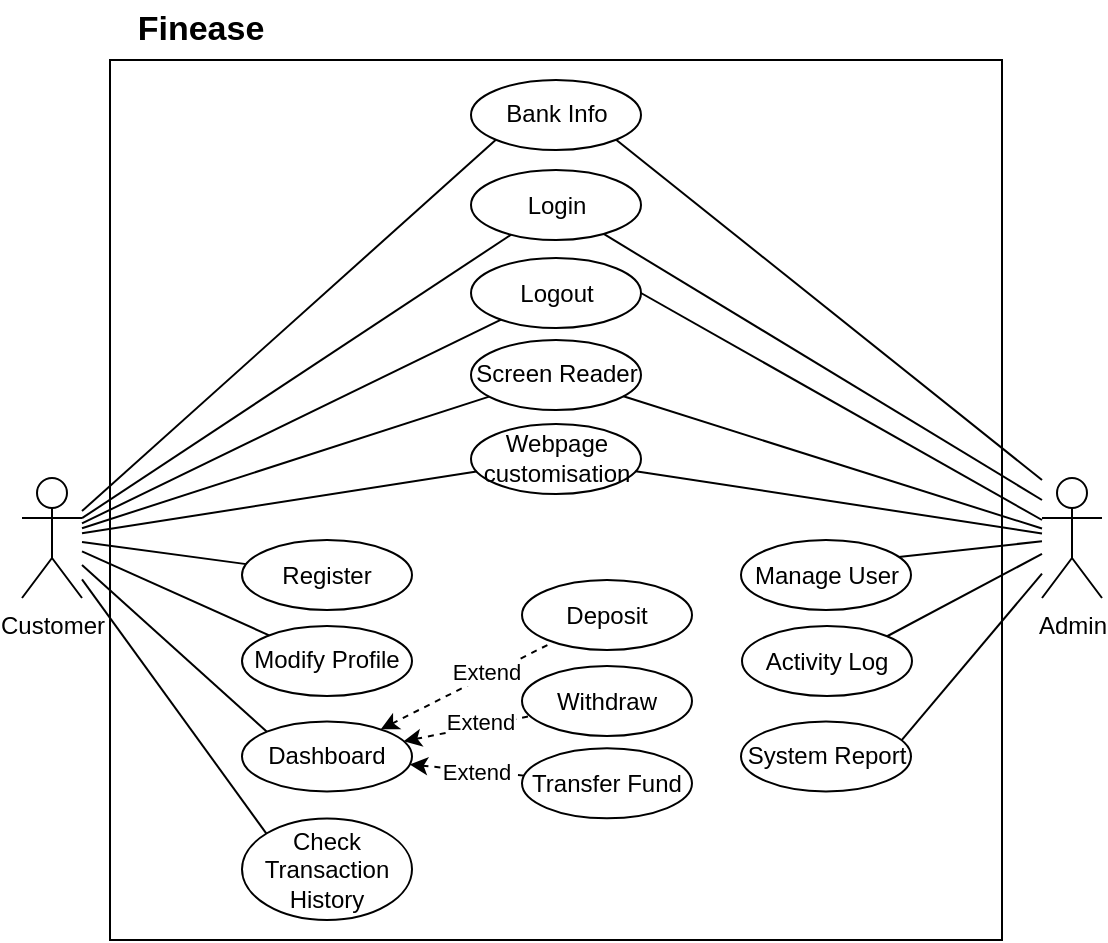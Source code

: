<mxfile version="24.3.1" type="device" pages="5">
  <diagram name="use case" id="5Z7GRD1dcXjmVU25RNx_">
    <mxGraphModel dx="1584" dy="1892" grid="1" gridSize="10" guides="1" tooltips="1" connect="1" arrows="1" fold="1" page="1" pageScale="1" pageWidth="827" pageHeight="1169" math="0" shadow="0">
      <root>
        <mxCell id="0" />
        <mxCell id="1" parent="0" />
        <mxCell id="9x_Ym02SP-sz1YcaGnDO-1" value="" style="rounded=0;whiteSpace=wrap;html=1;" parent="1" vertex="1">
          <mxGeometry x="244" y="-1040" width="446" height="440" as="geometry" />
        </mxCell>
        <mxCell id="9x_Ym02SP-sz1YcaGnDO-10" value="Finease" style="text;html=1;align=center;verticalAlign=middle;resizable=0;points=[];autosize=1;strokeColor=none;fillColor=none;fontStyle=1;fontSize=17;" parent="1" vertex="1">
          <mxGeometry x="244" y="-1070" width="90" height="30" as="geometry" />
        </mxCell>
        <mxCell id="9x_Ym02SP-sz1YcaGnDO-12" value="Transfer Fund" style="ellipse;whiteSpace=wrap;html=1;" parent="1" vertex="1">
          <mxGeometry x="450.0" y="-695.817" width="85" height="35" as="geometry" />
        </mxCell>
        <mxCell id="9x_Ym02SP-sz1YcaGnDO-13" value="Check Transaction History" style="ellipse;whiteSpace=wrap;html=1;" parent="1" vertex="1">
          <mxGeometry x="310" y="-660.81" width="85" height="50.81" as="geometry" />
        </mxCell>
        <mxCell id="9x_Ym02SP-sz1YcaGnDO-15" value="Deposit" style="ellipse;whiteSpace=wrap;html=1;" parent="1" vertex="1">
          <mxGeometry x="450.004" y="-780.0" width="85" height="35" as="geometry" />
        </mxCell>
        <mxCell id="9x_Ym02SP-sz1YcaGnDO-17" value="Screen Reader" style="ellipse;whiteSpace=wrap;html=1;" parent="1" vertex="1">
          <mxGeometry x="424.502" y="-900.004" width="85" height="35" as="geometry" />
        </mxCell>
        <mxCell id="9x_Ym02SP-sz1YcaGnDO-21" value="Modify Profile" style="ellipse;whiteSpace=wrap;html=1;" parent="1" vertex="1">
          <mxGeometry x="310.002" y="-757.003" width="85" height="35" as="geometry" />
        </mxCell>
        <mxCell id="9x_Ym02SP-sz1YcaGnDO-23" value="Withdraw" style="ellipse;whiteSpace=wrap;html=1;" parent="1" vertex="1">
          <mxGeometry x="450.0" y="-737" width="85" height="35" as="geometry" />
        </mxCell>
        <mxCell id="9x_Ym02SP-sz1YcaGnDO-25" value="Login" style="ellipse;whiteSpace=wrap;html=1;" parent="1" vertex="1">
          <mxGeometry x="424.5" y="-985" width="85" height="35" as="geometry" />
        </mxCell>
        <mxCell id="9x_Ym02SP-sz1YcaGnDO-26" value="Register" style="ellipse;whiteSpace=wrap;html=1;" parent="1" vertex="1">
          <mxGeometry x="310" y="-799.998" width="85" height="35" as="geometry" />
        </mxCell>
        <mxCell id="9x_Ym02SP-sz1YcaGnDO-27" value="Logout" style="ellipse;whiteSpace=wrap;html=1;" parent="1" vertex="1">
          <mxGeometry x="424.505" y="-941" width="85" height="35" as="geometry" />
        </mxCell>
        <mxCell id="9x_Ym02SP-sz1YcaGnDO-31" style="rounded=0;orthogonalLoop=1;jettySize=auto;html=1;endArrow=none;endFill=0;" parent="1" source="9x_Ym02SP-sz1YcaGnDO-35" target="9x_Ym02SP-sz1YcaGnDO-21" edge="1">
          <mxGeometry relative="1" as="geometry" />
        </mxCell>
        <mxCell id="9x_Ym02SP-sz1YcaGnDO-32" style="rounded=0;orthogonalLoop=1;jettySize=auto;html=1;endArrow=none;endFill=0;" parent="1" source="9x_Ym02SP-sz1YcaGnDO-35" target="9x_Ym02SP-sz1YcaGnDO-25" edge="1">
          <mxGeometry relative="1" as="geometry" />
        </mxCell>
        <mxCell id="9x_Ym02SP-sz1YcaGnDO-33" style="rounded=0;orthogonalLoop=1;jettySize=auto;html=1;endArrow=none;endFill=0;" parent="1" source="9x_Ym02SP-sz1YcaGnDO-35" target="9x_Ym02SP-sz1YcaGnDO-26" edge="1">
          <mxGeometry relative="1" as="geometry" />
        </mxCell>
        <mxCell id="9x_Ym02SP-sz1YcaGnDO-34" style="rounded=0;orthogonalLoop=1;jettySize=auto;html=1;endArrow=none;endFill=0;" parent="1" source="9x_Ym02SP-sz1YcaGnDO-35" target="9x_Ym02SP-sz1YcaGnDO-27" edge="1">
          <mxGeometry relative="1" as="geometry" />
        </mxCell>
        <mxCell id="9x_Ym02SP-sz1YcaGnDO-41" style="rounded=0;orthogonalLoop=1;jettySize=auto;html=1;endArrow=none;endFill=0;" parent="1" source="9x_Ym02SP-sz1YcaGnDO-35" target="9x_Ym02SP-sz1YcaGnDO-17" edge="1">
          <mxGeometry relative="1" as="geometry" />
        </mxCell>
        <mxCell id="9x_Ym02SP-sz1YcaGnDO-46" style="rounded=0;orthogonalLoop=1;jettySize=auto;html=1;endArrow=none;endFill=0;startArrow=classic;startFill=1;dashed=1;" parent="1" source="9x_Ym02SP-sz1YcaGnDO-50" target="9x_Ym02SP-sz1YcaGnDO-15" edge="1">
          <mxGeometry relative="1" as="geometry" />
        </mxCell>
        <mxCell id="9x_Ym02SP-sz1YcaGnDO-52" value="Extend" style="edgeLabel;html=1;align=center;verticalAlign=middle;resizable=0;points=[];labelBackgroundColor=default;" parent="9x_Ym02SP-sz1YcaGnDO-46" vertex="1" connectable="0">
          <mxGeometry x="0.296" y="1" relative="1" as="geometry">
            <mxPoint x="-3" as="offset" />
          </mxGeometry>
        </mxCell>
        <mxCell id="9x_Ym02SP-sz1YcaGnDO-47" style="rounded=0;orthogonalLoop=1;jettySize=auto;html=1;endArrow=none;endFill=0;startArrow=classic;startFill=1;dashed=1;" parent="1" source="9x_Ym02SP-sz1YcaGnDO-50" target="9x_Ym02SP-sz1YcaGnDO-23" edge="1">
          <mxGeometry relative="1" as="geometry" />
        </mxCell>
        <mxCell id="9x_Ym02SP-sz1YcaGnDO-53" value="Extend" style="edgeLabel;html=1;align=center;verticalAlign=middle;resizable=0;points=[];labelBackgroundColor=default;" parent="9x_Ym02SP-sz1YcaGnDO-47" vertex="1" connectable="0">
          <mxGeometry x="0.309" y="2" relative="1" as="geometry">
            <mxPoint x="-3" as="offset" />
          </mxGeometry>
        </mxCell>
        <mxCell id="9x_Ym02SP-sz1YcaGnDO-35" value="Customer" style="shape=umlActor;html=1;verticalLabelPosition=bottom;verticalAlign=top;align=center;" parent="1" vertex="1">
          <mxGeometry x="200" y="-831" width="30" height="60" as="geometry" />
        </mxCell>
        <mxCell id="9x_Ym02SP-sz1YcaGnDO-50" value="Dashboard" style="ellipse;whiteSpace=wrap;html=1;" parent="1" vertex="1">
          <mxGeometry x="310.002" y="-709.293" width="85" height="35" as="geometry" />
        </mxCell>
        <mxCell id="9x_Ym02SP-sz1YcaGnDO-49" style="rounded=0;orthogonalLoop=1;jettySize=auto;html=1;endArrow=none;endFill=0;entryX=0;entryY=0;entryDx=0;entryDy=0;" parent="1" source="9x_Ym02SP-sz1YcaGnDO-35" target="9x_Ym02SP-sz1YcaGnDO-50" edge="1">
          <mxGeometry relative="1" as="geometry" />
        </mxCell>
        <mxCell id="9x_Ym02SP-sz1YcaGnDO-51" style="rounded=0;orthogonalLoop=1;jettySize=auto;html=1;endArrow=none;endFill=0;startArrow=classic;startFill=1;dashed=1;" parent="1" source="9x_Ym02SP-sz1YcaGnDO-50" target="9x_Ym02SP-sz1YcaGnDO-12" edge="1">
          <mxGeometry relative="1" as="geometry">
            <mxPoint x="371" y="-705.81" as="sourcePoint" />
            <mxPoint x="444" y="-690.81" as="targetPoint" />
          </mxGeometry>
        </mxCell>
        <mxCell id="9x_Ym02SP-sz1YcaGnDO-54" value="Extend" style="edgeLabel;html=1;align=center;verticalAlign=middle;resizable=0;points=[];labelBackgroundColor=default;" parent="9x_Ym02SP-sz1YcaGnDO-51" vertex="1" connectable="0">
          <mxGeometry x="0.556" y="-1" relative="1" as="geometry">
            <mxPoint x="-11" y="-2" as="offset" />
          </mxGeometry>
        </mxCell>
        <mxCell id="_2KLgmTA-r66h2Z7l9V5-5" value="Webpage customisation" style="ellipse;whiteSpace=wrap;html=1;" parent="1" vertex="1">
          <mxGeometry x="424.502" y="-858.004" width="85" height="35" as="geometry" />
        </mxCell>
        <mxCell id="t1OmpYjroC_1VnkZcsIv-3" style="rounded=0;orthogonalLoop=1;jettySize=auto;html=1;endArrow=none;endFill=0;" parent="1" target="9x_Ym02SP-sz1YcaGnDO-25" edge="1">
          <mxGeometry relative="1" as="geometry">
            <mxPoint x="710" y="-820" as="sourcePoint" />
          </mxGeometry>
        </mxCell>
        <mxCell id="t1OmpYjroC_1VnkZcsIv-4" style="rounded=0;orthogonalLoop=1;jettySize=auto;html=1;entryX=1;entryY=0.5;entryDx=0;entryDy=0;endArrow=none;endFill=0;" parent="1" target="9x_Ym02SP-sz1YcaGnDO-27" edge="1">
          <mxGeometry relative="1" as="geometry">
            <mxPoint x="710" y="-810" as="sourcePoint" />
          </mxGeometry>
        </mxCell>
        <mxCell id="t1OmpYjroC_1VnkZcsIv-7" style="rounded=0;orthogonalLoop=1;jettySize=auto;html=1;endArrow=none;endFill=0;entryX=0.927;entryY=0.242;entryDx=0;entryDy=0;entryPerimeter=0;" parent="1" source="t1OmpYjroC_1VnkZcsIv-1" target="t1OmpYjroC_1VnkZcsIv-6" edge="1">
          <mxGeometry relative="1" as="geometry" />
        </mxCell>
        <mxCell id="t1OmpYjroC_1VnkZcsIv-1" value="Admin" style="shape=umlActor;html=1;verticalLabelPosition=bottom;verticalAlign=top;align=center;" parent="1" vertex="1">
          <mxGeometry x="710" y="-831" width="30" height="60" as="geometry" />
        </mxCell>
        <mxCell id="t1OmpYjroC_1VnkZcsIv-5" style="rounded=0;orthogonalLoop=1;jettySize=auto;html=1;endArrow=none;endFill=0;" parent="1" source="t1OmpYjroC_1VnkZcsIv-1" target="9x_Ym02SP-sz1YcaGnDO-17" edge="1">
          <mxGeometry relative="1" as="geometry">
            <mxPoint x="810" y="-830" as="sourcePoint" />
            <mxPoint x="545" y="-922" as="targetPoint" />
          </mxGeometry>
        </mxCell>
        <mxCell id="t1OmpYjroC_1VnkZcsIv-6" value="Manage User" style="ellipse;whiteSpace=wrap;html=1;" parent="1" vertex="1">
          <mxGeometry x="559.5" y="-800" width="85" height="35" as="geometry" />
        </mxCell>
        <mxCell id="t1OmpYjroC_1VnkZcsIv-8" value="Activity Log" style="ellipse;whiteSpace=wrap;html=1;" parent="1" vertex="1">
          <mxGeometry x="560" y="-757.0" width="85" height="35" as="geometry" />
        </mxCell>
        <mxCell id="t1OmpYjroC_1VnkZcsIv-9" style="rounded=0;orthogonalLoop=1;jettySize=auto;html=1;endArrow=none;endFill=0;entryX=1;entryY=0;entryDx=0;entryDy=0;" parent="1" source="t1OmpYjroC_1VnkZcsIv-1" target="t1OmpYjroC_1VnkZcsIv-8" edge="1">
          <mxGeometry relative="1" as="geometry">
            <mxPoint x="740" y="-784.82" as="sourcePoint" />
          </mxGeometry>
        </mxCell>
        <mxCell id="t1OmpYjroC_1VnkZcsIv-11" style="rounded=0;orthogonalLoop=1;jettySize=auto;html=1;endArrow=none;endFill=0;exitX=0.933;exitY=0.302;exitDx=0;exitDy=0;exitPerimeter=0;" parent="1" source="t1OmpYjroC_1VnkZcsIv-10" target="t1OmpYjroC_1VnkZcsIv-1" edge="1">
          <mxGeometry relative="1" as="geometry" />
        </mxCell>
        <mxCell id="t1OmpYjroC_1VnkZcsIv-10" value="System Report" style="ellipse;whiteSpace=wrap;html=1;" parent="1" vertex="1">
          <mxGeometry x="559.5" y="-709.29" width="85" height="35" as="geometry" />
        </mxCell>
        <mxCell id="QNvHhlSSxgZlak55KMsJ-1" value="Bank Info" style="ellipse;whiteSpace=wrap;html=1;" parent="1" vertex="1">
          <mxGeometry x="424.502" y="-1030.003" width="85" height="35" as="geometry" />
        </mxCell>
        <mxCell id="QNvHhlSSxgZlak55KMsJ-2" style="rounded=0;orthogonalLoop=1;jettySize=auto;html=1;endArrow=none;endFill=0;entryX=0;entryY=1;entryDx=0;entryDy=0;" parent="1" source="9x_Ym02SP-sz1YcaGnDO-35" target="QNvHhlSSxgZlak55KMsJ-1" edge="1">
          <mxGeometry relative="1" as="geometry">
            <mxPoint x="240" y="-777" as="sourcePoint" />
            <mxPoint x="332" y="-694" as="targetPoint" />
          </mxGeometry>
        </mxCell>
        <mxCell id="QNvHhlSSxgZlak55KMsJ-3" style="rounded=0;orthogonalLoop=1;jettySize=auto;html=1;endArrow=none;endFill=0;exitX=0;exitY=0.017;exitDx=0;exitDy=0;exitPerimeter=0;entryX=1;entryY=1;entryDx=0;entryDy=0;" parent="1" source="t1OmpYjroC_1VnkZcsIv-1" target="QNvHhlSSxgZlak55KMsJ-1" edge="1">
          <mxGeometry relative="1" as="geometry">
            <mxPoint x="712.95" y="-840" as="sourcePoint" />
            <mxPoint x="510.004" y="-1000.128" as="targetPoint" />
          </mxGeometry>
        </mxCell>
        <mxCell id="M_wvlL9si8cJdB-P9Qwn-1" style="rounded=0;orthogonalLoop=1;jettySize=auto;html=1;endArrow=none;endFill=0;entryX=0;entryY=0;entryDx=0;entryDy=0;" parent="1" source="9x_Ym02SP-sz1YcaGnDO-35" target="9x_Ym02SP-sz1YcaGnDO-13" edge="1">
          <mxGeometry relative="1" as="geometry">
            <mxPoint x="240" y="-777" as="sourcePoint" />
            <mxPoint x="332" y="-694" as="targetPoint" />
          </mxGeometry>
        </mxCell>
        <mxCell id="BqGQ5h2_HaqEVGaS0j7y-1" style="rounded=0;orthogonalLoop=1;jettySize=auto;html=1;endArrow=none;endFill=0;" parent="1" source="9x_Ym02SP-sz1YcaGnDO-35" target="_2KLgmTA-r66h2Z7l9V5-5" edge="1">
          <mxGeometry relative="1" as="geometry">
            <mxPoint x="240" y="-800" as="sourcePoint" />
            <mxPoint x="444" y="-866" as="targetPoint" />
          </mxGeometry>
        </mxCell>
        <mxCell id="BqGQ5h2_HaqEVGaS0j7y-2" style="rounded=0;orthogonalLoop=1;jettySize=auto;html=1;endArrow=none;endFill=0;" parent="1" source="t1OmpYjroC_1VnkZcsIv-1" target="_2KLgmTA-r66h2Z7l9V5-5" edge="1">
          <mxGeometry relative="1" as="geometry">
            <mxPoint x="240" y="-793" as="sourcePoint" />
            <mxPoint x="436" y="-817" as="targetPoint" />
          </mxGeometry>
        </mxCell>
      </root>
    </mxGraphModel>
  </diagram>
  <diagram id="8EkkWgLpx2uiuD_6quIL" name="System Architecture">
    <mxGraphModel dx="2434" dy="723" grid="1" gridSize="10" guides="1" tooltips="1" connect="1" arrows="1" fold="1" page="1" pageScale="1" pageWidth="850" pageHeight="1100" math="0" shadow="0">
      <root>
        <mxCell id="0" />
        <mxCell id="1" parent="0" />
        <mxCell id="201Y617eYST6EXYn0ONy-47" value="" style="rounded=1;whiteSpace=wrap;html=1;" parent="1" vertex="1">
          <mxGeometry x="-333" y="420" width="114" height="110" as="geometry" />
        </mxCell>
        <mxCell id="201Y617eYST6EXYn0ONy-1" value="" style="rounded=1;whiteSpace=wrap;html=1;fillColor=#fff2cc;strokeColor=#000000;" parent="1" vertex="1">
          <mxGeometry x="-467" y="110" width="160" height="280" as="geometry" />
        </mxCell>
        <mxCell id="201Y617eYST6EXYn0ONy-2" value="" style="rounded=1;whiteSpace=wrap;html=1;fillColor=#f8cecc;strokeColor=#000000;" parent="1" vertex="1">
          <mxGeometry x="-234" y="290" width="135" height="100" as="geometry" />
        </mxCell>
        <mxCell id="201Y617eYST6EXYn0ONy-3" value="" style="rounded=1;whiteSpace=wrap;html=1;fillColor=#d5e8d4;strokeColor=#000000;glass=0;shadow=0;" parent="1" vertex="1">
          <mxGeometry x="-708" y="110" width="160.7" height="280" as="geometry" />
        </mxCell>
        <mxCell id="201Y617eYST6EXYn0ONy-4" value="" style="image;aspect=fixed;perimeter=ellipsePerimeter;html=1;align=center;shadow=0;dashed=0;spacingTop=3;image=img/lib/active_directory/laptop_client.svg;" parent="1" vertex="1">
          <mxGeometry x="-663.65" y="130" width="72" height="80" as="geometry" />
        </mxCell>
        <mxCell id="201Y617eYST6EXYn0ONy-5" value="Presentation / Client" style="text;html=1;align=center;verticalAlign=middle;resizable=0;points=[];autosize=1;strokeColor=none;fillColor=none;fontStyle=1" parent="1" vertex="1">
          <mxGeometry x="-692.15" y="202" width="130" height="30" as="geometry" />
        </mxCell>
        <mxCell id="201Y617eYST6EXYn0ONy-6" style="edgeStyle=orthogonalEdgeStyle;rounded=0;orthogonalLoop=1;jettySize=auto;html=1;exitX=0.75;exitY=0;exitDx=0;exitDy=0;entryX=0.75;entryY=1;entryDx=0;entryDy=0;" parent="1" source="201Y617eYST6EXYn0ONy-7" target="201Y617eYST6EXYn0ONy-9" edge="1">
          <mxGeometry relative="1" as="geometry">
            <Array as="points">
              <mxPoint x="-601" y="338" />
              <mxPoint x="-600" y="338" />
            </Array>
          </mxGeometry>
        </mxCell>
        <mxCell id="201Y617eYST6EXYn0ONy-7" value="Interface Layer" style="rounded=1;whiteSpace=wrap;html=1;" parent="1" vertex="1">
          <mxGeometry x="-680.1" y="335.62" width="104.9" height="35" as="geometry" />
        </mxCell>
        <mxCell id="201Y617eYST6EXYn0ONy-8" style="edgeStyle=orthogonalEdgeStyle;rounded=0;orthogonalLoop=1;jettySize=auto;html=1;exitX=0.25;exitY=1;exitDx=0;exitDy=0;entryX=0.25;entryY=0;entryDx=0;entryDy=0;" parent="1" source="201Y617eYST6EXYn0ONy-9" target="201Y617eYST6EXYn0ONy-7" edge="1">
          <mxGeometry relative="1" as="geometry">
            <Array as="points">
              <mxPoint x="-654" y="289" />
            </Array>
          </mxGeometry>
        </mxCell>
        <mxCell id="201Y617eYST6EXYn0ONy-9" value="&lt;span style=&quot;color: rgb(0, 0, 0); font-family: Helvetica; font-size: 12px; font-style: normal; font-variant-ligatures: normal; font-variant-caps: normal; font-weight: 400; letter-spacing: normal; orphans: 2; text-align: center; text-indent: 0px; text-transform: none; widows: 2; word-spacing: 0px; -webkit-text-stroke-width: 0px; background-color: rgb(251, 251, 251); text-decoration-thickness: initial; text-decoration-style: initial; text-decoration-color: initial; float: none; display: inline !important;&quot;&gt;GUI Layer&lt;/span&gt;" style="rounded=1;whiteSpace=wrap;html=1;" parent="1" vertex="1">
          <mxGeometry x="-682.75" y="253.12" width="110.2" height="35.88" as="geometry" />
        </mxCell>
        <mxCell id="201Y617eYST6EXYn0ONy-11" value="Data Tier" style="rounded=1;whiteSpace=wrap;html=1;" parent="1" vertex="1">
          <mxGeometry x="-221.5" y="334" width="110" height="35" as="geometry" />
        </mxCell>
        <mxCell id="201Y617eYST6EXYn0ONy-39" style="edgeStyle=orthogonalEdgeStyle;rounded=0;orthogonalLoop=1;jettySize=auto;html=1;startArrow=classic;startFill=1;exitX=1;exitY=0.5;exitDx=0;exitDy=0;" parent="1" source="201Y617eYST6EXYn0ONy-36" edge="1">
          <mxGeometry relative="1" as="geometry">
            <mxPoint x="-166" y="390" as="targetPoint" />
          </mxGeometry>
        </mxCell>
        <mxCell id="201Y617eYST6EXYn0ONy-17" value="request" style="text;html=1;align=center;verticalAlign=middle;resizable=0;points=[];autosize=1;strokeColor=none;fillColor=none;" parent="1" vertex="1">
          <mxGeometry x="-550" y="350.21" width="60" height="30" as="geometry" />
        </mxCell>
        <mxCell id="201Y617eYST6EXYn0ONy-18" value="HTTPS" style="text;html=1;align=center;verticalAlign=middle;resizable=0;points=[];autosize=1;strokeColor=none;fillColor=none;" parent="1" vertex="1">
          <mxGeometry x="-550" y="327" width="60" height="30" as="geometry" />
        </mxCell>
        <mxCell id="201Y617eYST6EXYn0ONy-19" value="output" style="text;html=1;align=center;verticalAlign=middle;resizable=0;points=[];autosize=1;strokeColor=none;fillColor=none;" parent="1" vertex="1">
          <mxGeometry x="-605" y="300" width="51" height="26" as="geometry" />
        </mxCell>
        <mxCell id="201Y617eYST6EXYn0ONy-20" value="input" style="text;html=1;align=center;verticalAlign=middle;resizable=0;points=[];autosize=1;strokeColor=none;fillColor=none;" parent="1" vertex="1">
          <mxGeometry x="-696" y="300" width="44" height="26" as="geometry" />
        </mxCell>
        <mxCell id="201Y617eYST6EXYn0ONy-21" value="Controller Layer" style="rounded=1;whiteSpace=wrap;html=1;" parent="1" vertex="1">
          <mxGeometry x="-444.5" y="253.12" width="110" height="34.12" as="geometry" />
        </mxCell>
        <mxCell id="201Y617eYST6EXYn0ONy-22" value="Service Layer" style="rounded=1;whiteSpace=wrap;html=1;" parent="1" vertex="1">
          <mxGeometry x="-443.5" y="334.44" width="109" height="34.12" as="geometry" />
        </mxCell>
        <mxCell id="201Y617eYST6EXYn0ONy-23" style="edgeStyle=orthogonalEdgeStyle;rounded=0;orthogonalLoop=1;jettySize=auto;html=1;entryX=0.75;entryY=1;entryDx=0;entryDy=0;exitX=0.75;exitY=0;exitDx=0;exitDy=0;" parent="1" source="201Y617eYST6EXYn0ONy-22" target="201Y617eYST6EXYn0ONy-21" edge="1">
          <mxGeometry relative="1" as="geometry" />
        </mxCell>
        <mxCell id="201Y617eYST6EXYn0ONy-24" style="edgeStyle=orthogonalEdgeStyle;rounded=0;orthogonalLoop=1;jettySize=auto;html=1;exitX=0.25;exitY=1;exitDx=0;exitDy=0;entryX=0.25;entryY=0;entryDx=0;entryDy=0;" parent="1" source="201Y617eYST6EXYn0ONy-21" target="201Y617eYST6EXYn0ONy-22" edge="1">
          <mxGeometry relative="1" as="geometry" />
        </mxCell>
        <mxCell id="201Y617eYST6EXYn0ONy-25" style="edgeStyle=orthogonalEdgeStyle;rounded=0;orthogonalLoop=1;jettySize=auto;html=1;entryX=0;entryY=0.5;entryDx=0;entryDy=0;exitX=1;exitY=0.5;exitDx=0;exitDy=0;startArrow=classic;startFill=1;endArrow=classic;endFill=1;" parent="1" source="201Y617eYST6EXYn0ONy-7" target="201Y617eYST6EXYn0ONy-21" edge="1">
          <mxGeometry relative="1" as="geometry">
            <mxPoint x="-417" y="398.12" as="targetPoint" />
            <Array as="points">
              <mxPoint x="-491" y="353" />
              <mxPoint x="-491" y="270" />
            </Array>
          </mxGeometry>
        </mxCell>
        <mxCell id="201Y617eYST6EXYn0ONy-26" style="rounded=0;orthogonalLoop=1;jettySize=auto;html=1;entryX=1;entryY=0.25;entryDx=0;entryDy=0;exitX=0;exitY=0.25;exitDx=0;exitDy=0;startArrow=classic;startFill=1;endArrow=classic;endFill=1;" parent="1" edge="1">
          <mxGeometry relative="1" as="geometry">
            <mxPoint x="-221.5" y="351.08" as="sourcePoint" />
            <mxPoint x="-334.5" y="351.3" as="targetPoint" />
          </mxGeometry>
        </mxCell>
        <mxCell id="201Y617eYST6EXYn0ONy-28" value="" style="image;aspect=fixed;perimeter=ellipsePerimeter;html=1;align=center;shadow=0;dashed=0;spacingTop=3;image=img/lib/active_directory/generic_server.svg;" parent="1" vertex="1">
          <mxGeometry x="-408.0" y="132.5" width="42" height="75" as="geometry" />
        </mxCell>
        <mxCell id="201Y617eYST6EXYn0ONy-29" value="retrieve" style="text;html=1;align=center;verticalAlign=middle;resizable=0;points=[];autosize=1;strokeColor=none;fillColor=none;" parent="1" vertex="1">
          <mxGeometry x="-366" y="300" width="58" height="26" as="geometry" />
        </mxCell>
        <mxCell id="201Y617eYST6EXYn0ONy-30" value="execute" style="text;html=1;align=center;verticalAlign=middle;resizable=0;points=[];autosize=1;strokeColor=none;fillColor=none;" parent="1" vertex="1">
          <mxGeometry x="-473" y="298" width="60" height="26" as="geometry" />
        </mxCell>
        <mxCell id="201Y617eYST6EXYn0ONy-31" value="Application / Server" style="text;html=1;align=center;verticalAlign=middle;resizable=0;points=[];autosize=1;strokeColor=none;fillColor=none;fontStyle=1" parent="1" vertex="1">
          <mxGeometry x="-451.5" y="204.5" width="130" height="30" as="geometry" />
        </mxCell>
        <mxCell id="201Y617eYST6EXYn0ONy-14" value="&lt;b&gt;Model&lt;/b&gt;" style="text;html=1;align=center;verticalAlign=middle;resizable=0;points=[];autosize=1;strokeColor=none;fillColor=none;" parent="1" vertex="1">
          <mxGeometry x="-196.5" y="304" width="60" height="30" as="geometry" />
        </mxCell>
        <mxCell id="201Y617eYST6EXYn0ONy-36" value="" style="image;aspect=fixed;perimeter=ellipsePerimeter;html=1;align=center;shadow=0;dashed=0;spacingTop=3;image=img/lib/active_directory/database.svg;" parent="1" vertex="1">
          <mxGeometry x="-312.15" y="426.5" width="72.3" height="53.5" as="geometry" />
        </mxCell>
        <mxCell id="201Y617eYST6EXYn0ONy-37" value="Database" style="text;html=1;align=center;verticalAlign=middle;resizable=0;points=[];autosize=1;strokeColor=none;fillColor=none;fontStyle=1" parent="1" vertex="1">
          <mxGeometry x="-310.5" y="478" width="70" height="30" as="geometry" />
        </mxCell>
        <mxCell id="201Y617eYST6EXYn0ONy-41" value="JPA/ Spring Data" style="text;html=1;align=center;verticalAlign=middle;resizable=0;points=[];autosize=1;strokeColor=none;fillColor=none;" parent="1" vertex="1">
          <mxGeometry x="-170" y="410" width="110" height="30" as="geometry" />
        </mxCell>
        <mxCell id="201Y617eYST6EXYn0ONy-42" style="edgeStyle=orthogonalEdgeStyle;rounded=0;orthogonalLoop=1;jettySize=auto;html=1;startArrow=classic;startFill=1;entryX=0.5;entryY=1;entryDx=0;entryDy=0;" parent="1" source="201Y617eYST6EXYn0ONy-36" target="201Y617eYST6EXYn0ONy-22" edge="1">
          <mxGeometry relative="1" as="geometry">
            <mxPoint x="-312" y="453" as="sourcePoint" />
            <mxPoint x="-156" y="400" as="targetPoint" />
          </mxGeometry>
        </mxCell>
        <mxCell id="201Y617eYST6EXYn0ONy-46" value="HTML, CSS, JavaScript" style="text;html=1;align=center;verticalAlign=middle;resizable=0;points=[];autosize=1;strokeColor=none;fillColor=none;" parent="1" vertex="1">
          <mxGeometry x="-702.15" y="224" width="150" height="30" as="geometry" />
        </mxCell>
        <mxCell id="201Y617eYST6EXYn0ONy-49" value="Java, JavaScript" style="text;html=1;align=center;verticalAlign=middle;resizable=0;points=[];autosize=1;strokeColor=none;fillColor=none;" parent="1" vertex="1">
          <mxGeometry x="-440.5" y="224" width="110" height="30" as="geometry" />
        </mxCell>
        <mxCell id="201Y617eYST6EXYn0ONy-50" value="MySQL" style="text;html=1;align=center;verticalAlign=middle;resizable=0;points=[];autosize=1;strokeColor=none;fillColor=none;" parent="1" vertex="1">
          <mxGeometry x="-305.5" y="500" width="60" height="30" as="geometry" />
        </mxCell>
      </root>
    </mxGraphModel>
  </diagram>
  <diagram id="MlMXpct6EDydyIFlETEo" name="erd">
    <mxGraphModel dx="1584" dy="1892" grid="1" gridSize="10" guides="1" tooltips="1" connect="1" arrows="1" fold="1" page="1" pageScale="1" pageWidth="827" pageHeight="1169" math="0" shadow="0">
      <root>
        <mxCell id="0" />
        <mxCell id="1" parent="0" />
        <mxCell id="u6NND71XvSvQf7fGE0OB-1" value="user" style="shape=table;startSize=30;container=1;collapsible=1;childLayout=tableLayout;fixedRows=1;rowLines=0;fontStyle=1;align=center;resizeLast=1;html=1;fillColor=#cce5ff;strokeColor=#36393d;" parent="1" vertex="1">
          <mxGeometry x="20" y="80" width="200" height="330" as="geometry" />
        </mxCell>
        <mxCell id="u6NND71XvSvQf7fGE0OB-2" value="" style="shape=tableRow;horizontal=0;startSize=0;swimlaneHead=0;swimlaneBody=0;fillColor=none;collapsible=0;dropTarget=0;points=[[0,0.5],[1,0.5]];portConstraint=eastwest;top=0;left=0;right=0;bottom=1;" parent="u6NND71XvSvQf7fGE0OB-1" vertex="1">
          <mxGeometry y="30" width="200" height="30" as="geometry" />
        </mxCell>
        <mxCell id="u6NND71XvSvQf7fGE0OB-3" value="PK" style="shape=partialRectangle;connectable=0;fillColor=none;top=0;left=0;bottom=0;right=0;fontStyle=1;overflow=hidden;whiteSpace=wrap;html=1;" parent="u6NND71XvSvQf7fGE0OB-2" vertex="1">
          <mxGeometry width="30" height="30" as="geometry">
            <mxRectangle width="30" height="30" as="alternateBounds" />
          </mxGeometry>
        </mxCell>
        <mxCell id="u6NND71XvSvQf7fGE0OB-4" value="user_id (bigint)" style="shape=partialRectangle;connectable=0;fillColor=none;top=0;left=0;bottom=0;right=0;align=left;spacingLeft=6;fontStyle=5;overflow=hidden;whiteSpace=wrap;html=1;" parent="u6NND71XvSvQf7fGE0OB-2" vertex="1">
          <mxGeometry x="30" width="170" height="30" as="geometry">
            <mxRectangle width="170" height="30" as="alternateBounds" />
          </mxGeometry>
        </mxCell>
        <mxCell id="u6NND71XvSvQf7fGE0OB-5" value="" style="shape=tableRow;horizontal=0;startSize=0;swimlaneHead=0;swimlaneBody=0;fillColor=none;collapsible=0;dropTarget=0;points=[[0,0.5],[1,0.5]];portConstraint=eastwest;top=0;left=0;right=0;bottom=0;" parent="u6NND71XvSvQf7fGE0OB-1" vertex="1">
          <mxGeometry y="60" width="200" height="30" as="geometry" />
        </mxCell>
        <mxCell id="u6NND71XvSvQf7fGE0OB-6" value="" style="shape=partialRectangle;connectable=0;fillColor=none;top=0;left=0;bottom=0;right=0;editable=1;overflow=hidden;whiteSpace=wrap;html=1;" parent="u6NND71XvSvQf7fGE0OB-5" vertex="1">
          <mxGeometry width="30" height="30" as="geometry">
            <mxRectangle width="30" height="30" as="alternateBounds" />
          </mxGeometry>
        </mxCell>
        <mxCell id="u6NND71XvSvQf7fGE0OB-7" value="username (varchar)" style="shape=partialRectangle;connectable=0;fillColor=none;top=0;left=0;bottom=0;right=0;align=left;spacingLeft=6;overflow=hidden;whiteSpace=wrap;html=1;" parent="u6NND71XvSvQf7fGE0OB-5" vertex="1">
          <mxGeometry x="30" width="170" height="30" as="geometry">
            <mxRectangle width="170" height="30" as="alternateBounds" />
          </mxGeometry>
        </mxCell>
        <mxCell id="u6NND71XvSvQf7fGE0OB-8" value="" style="shape=tableRow;horizontal=0;startSize=0;swimlaneHead=0;swimlaneBody=0;fillColor=none;collapsible=0;dropTarget=0;points=[[0,0.5],[1,0.5]];portConstraint=eastwest;top=0;left=0;right=0;bottom=0;" parent="u6NND71XvSvQf7fGE0OB-1" vertex="1">
          <mxGeometry y="90" width="200" height="30" as="geometry" />
        </mxCell>
        <mxCell id="u6NND71XvSvQf7fGE0OB-9" value="" style="shape=partialRectangle;connectable=0;fillColor=none;top=0;left=0;bottom=0;right=0;editable=1;overflow=hidden;whiteSpace=wrap;html=1;" parent="u6NND71XvSvQf7fGE0OB-8" vertex="1">
          <mxGeometry width="30" height="30" as="geometry">
            <mxRectangle width="30" height="30" as="alternateBounds" />
          </mxGeometry>
        </mxCell>
        <mxCell id="u6NND71XvSvQf7fGE0OB-10" value="enabled (bit)" style="shape=partialRectangle;connectable=0;fillColor=none;top=0;left=0;bottom=0;right=0;align=left;spacingLeft=6;overflow=hidden;whiteSpace=wrap;html=1;" parent="u6NND71XvSvQf7fGE0OB-8" vertex="1">
          <mxGeometry x="30" width="170" height="30" as="geometry">
            <mxRectangle width="170" height="30" as="alternateBounds" />
          </mxGeometry>
        </mxCell>
        <mxCell id="u6NND71XvSvQf7fGE0OB-11" value="" style="shape=tableRow;horizontal=0;startSize=0;swimlaneHead=0;swimlaneBody=0;fillColor=none;collapsible=0;dropTarget=0;points=[[0,0.5],[1,0.5]];portConstraint=eastwest;top=0;left=0;right=0;bottom=0;" parent="u6NND71XvSvQf7fGE0OB-1" vertex="1">
          <mxGeometry y="120" width="200" height="30" as="geometry" />
        </mxCell>
        <mxCell id="u6NND71XvSvQf7fGE0OB-12" value="" style="shape=partialRectangle;connectable=0;fillColor=none;top=0;left=0;bottom=0;right=0;editable=1;overflow=hidden;whiteSpace=wrap;html=1;" parent="u6NND71XvSvQf7fGE0OB-11" vertex="1">
          <mxGeometry width="30" height="30" as="geometry">
            <mxRectangle width="30" height="30" as="alternateBounds" />
          </mxGeometry>
        </mxCell>
        <mxCell id="u6NND71XvSvQf7fGE0OB-13" value="first_name (varchar)" style="shape=partialRectangle;connectable=0;fillColor=none;top=0;left=0;bottom=0;right=0;align=left;spacingLeft=6;overflow=hidden;whiteSpace=wrap;html=1;" parent="u6NND71XvSvQf7fGE0OB-11" vertex="1">
          <mxGeometry x="30" width="170" height="30" as="geometry">
            <mxRectangle width="170" height="30" as="alternateBounds" />
          </mxGeometry>
        </mxCell>
        <mxCell id="gHnU9WEsPto_mZrY3bqx-3" value="" style="shape=tableRow;horizontal=0;startSize=0;swimlaneHead=0;swimlaneBody=0;fillColor=none;collapsible=0;dropTarget=0;points=[[0,0.5],[1,0.5]];portConstraint=eastwest;top=0;left=0;right=0;bottom=0;" parent="u6NND71XvSvQf7fGE0OB-1" vertex="1">
          <mxGeometry y="150" width="200" height="30" as="geometry" />
        </mxCell>
        <mxCell id="gHnU9WEsPto_mZrY3bqx-4" value="" style="shape=partialRectangle;connectable=0;fillColor=none;top=0;left=0;bottom=0;right=0;editable=1;overflow=hidden;whiteSpace=wrap;html=1;" parent="gHnU9WEsPto_mZrY3bqx-3" vertex="1">
          <mxGeometry width="30" height="30" as="geometry">
            <mxRectangle width="30" height="30" as="alternateBounds" />
          </mxGeometry>
        </mxCell>
        <mxCell id="gHnU9WEsPto_mZrY3bqx-5" value="last_name (varchar)" style="shape=partialRectangle;connectable=0;fillColor=none;top=0;left=0;bottom=0;right=0;align=left;spacingLeft=6;overflow=hidden;whiteSpace=wrap;html=1;" parent="gHnU9WEsPto_mZrY3bqx-3" vertex="1">
          <mxGeometry x="30" width="170" height="30" as="geometry">
            <mxRectangle width="170" height="30" as="alternateBounds" />
          </mxGeometry>
        </mxCell>
        <mxCell id="gHnU9WEsPto_mZrY3bqx-6" value="" style="shape=tableRow;horizontal=0;startSize=0;swimlaneHead=0;swimlaneBody=0;fillColor=none;collapsible=0;dropTarget=0;points=[[0,0.5],[1,0.5]];portConstraint=eastwest;top=0;left=0;right=0;bottom=0;" parent="u6NND71XvSvQf7fGE0OB-1" vertex="1">
          <mxGeometry y="180" width="200" height="30" as="geometry" />
        </mxCell>
        <mxCell id="gHnU9WEsPto_mZrY3bqx-7" value="" style="shape=partialRectangle;connectable=0;fillColor=none;top=0;left=0;bottom=0;right=0;editable=1;overflow=hidden;whiteSpace=wrap;html=1;" parent="gHnU9WEsPto_mZrY3bqx-6" vertex="1">
          <mxGeometry width="30" height="30" as="geometry">
            <mxRectangle width="30" height="30" as="alternateBounds" />
          </mxGeometry>
        </mxCell>
        <mxCell id="gHnU9WEsPto_mZrY3bqx-8" value="email (varchar)" style="shape=partialRectangle;connectable=0;fillColor=none;top=0;left=0;bottom=0;right=0;align=left;spacingLeft=6;overflow=hidden;whiteSpace=wrap;html=1;" parent="gHnU9WEsPto_mZrY3bqx-6" vertex="1">
          <mxGeometry x="30" width="170" height="30" as="geometry">
            <mxRectangle width="170" height="30" as="alternateBounds" />
          </mxGeometry>
        </mxCell>
        <mxCell id="gHnU9WEsPto_mZrY3bqx-9" value="" style="shape=tableRow;horizontal=0;startSize=0;swimlaneHead=0;swimlaneBody=0;fillColor=none;collapsible=0;dropTarget=0;points=[[0,0.5],[1,0.5]];portConstraint=eastwest;top=0;left=0;right=0;bottom=0;" parent="u6NND71XvSvQf7fGE0OB-1" vertex="1">
          <mxGeometry y="210" width="200" height="30" as="geometry" />
        </mxCell>
        <mxCell id="gHnU9WEsPto_mZrY3bqx-10" value="" style="shape=partialRectangle;connectable=0;fillColor=none;top=0;left=0;bottom=0;right=0;editable=1;overflow=hidden;whiteSpace=wrap;html=1;" parent="gHnU9WEsPto_mZrY3bqx-9" vertex="1">
          <mxGeometry width="30" height="30" as="geometry">
            <mxRectangle width="30" height="30" as="alternateBounds" />
          </mxGeometry>
        </mxCell>
        <mxCell id="gHnU9WEsPto_mZrY3bqx-11" value="phone_number (varchar)" style="shape=partialRectangle;connectable=0;fillColor=none;top=0;left=0;bottom=0;right=0;align=left;spacingLeft=6;overflow=hidden;whiteSpace=wrap;html=1;" parent="gHnU9WEsPto_mZrY3bqx-9" vertex="1">
          <mxGeometry x="30" width="170" height="30" as="geometry">
            <mxRectangle width="170" height="30" as="alternateBounds" />
          </mxGeometry>
        </mxCell>
        <mxCell id="gHnU9WEsPto_mZrY3bqx-12" value="" style="shape=tableRow;horizontal=0;startSize=0;swimlaneHead=0;swimlaneBody=0;fillColor=none;collapsible=0;dropTarget=0;points=[[0,0.5],[1,0.5]];portConstraint=eastwest;top=0;left=0;right=0;bottom=0;" parent="u6NND71XvSvQf7fGE0OB-1" vertex="1">
          <mxGeometry y="240" width="200" height="30" as="geometry" />
        </mxCell>
        <mxCell id="gHnU9WEsPto_mZrY3bqx-13" value="" style="shape=partialRectangle;connectable=0;fillColor=none;top=0;left=0;bottom=0;right=0;editable=1;overflow=hidden;whiteSpace=wrap;html=1;" parent="gHnU9WEsPto_mZrY3bqx-12" vertex="1">
          <mxGeometry width="30" height="30" as="geometry">
            <mxRectangle width="30" height="30" as="alternateBounds" />
          </mxGeometry>
        </mxCell>
        <mxCell id="gHnU9WEsPto_mZrY3bqx-14" value="password (varchar)" style="shape=partialRectangle;connectable=0;fillColor=none;top=0;left=0;bottom=0;right=0;align=left;spacingLeft=6;overflow=hidden;whiteSpace=wrap;html=1;" parent="gHnU9WEsPto_mZrY3bqx-12" vertex="1">
          <mxGeometry x="30" width="170" height="30" as="geometry">
            <mxRectangle width="170" height="30" as="alternateBounds" />
          </mxGeometry>
        </mxCell>
        <mxCell id="gHnU9WEsPto_mZrY3bqx-15" value="" style="shape=tableRow;horizontal=0;startSize=0;swimlaneHead=0;swimlaneBody=0;fillColor=none;collapsible=0;dropTarget=0;points=[[0,0.5],[1,0.5]];portConstraint=eastwest;top=0;left=0;right=0;bottom=0;" parent="u6NND71XvSvQf7fGE0OB-1" vertex="1">
          <mxGeometry y="270" width="200" height="30" as="geometry" />
        </mxCell>
        <mxCell id="gHnU9WEsPto_mZrY3bqx-16" value="FK" style="shape=partialRectangle;connectable=0;fillColor=none;top=0;left=0;bottom=0;right=0;editable=1;overflow=hidden;whiteSpace=wrap;html=1;" parent="gHnU9WEsPto_mZrY3bqx-15" vertex="1">
          <mxGeometry width="30" height="30" as="geometry">
            <mxRectangle width="30" height="30" as="alternateBounds" />
          </mxGeometry>
        </mxCell>
        <mxCell id="gHnU9WEsPto_mZrY3bqx-17" value="current_account_id (bigint)" style="shape=partialRectangle;connectable=0;fillColor=none;top=0;left=0;bottom=0;right=0;align=left;spacingLeft=6;overflow=hidden;whiteSpace=wrap;html=1;" parent="gHnU9WEsPto_mZrY3bqx-15" vertex="1">
          <mxGeometry x="30" width="170" height="30" as="geometry">
            <mxRectangle width="170" height="30" as="alternateBounds" />
          </mxGeometry>
        </mxCell>
        <mxCell id="gHnU9WEsPto_mZrY3bqx-18" value="" style="shape=tableRow;horizontal=0;startSize=0;swimlaneHead=0;swimlaneBody=0;fillColor=none;collapsible=0;dropTarget=0;points=[[0,0.5],[1,0.5]];portConstraint=eastwest;top=0;left=0;right=0;bottom=0;" parent="u6NND71XvSvQf7fGE0OB-1" vertex="1">
          <mxGeometry y="300" width="200" height="30" as="geometry" />
        </mxCell>
        <mxCell id="gHnU9WEsPto_mZrY3bqx-19" value="FK" style="shape=partialRectangle;connectable=0;fillColor=none;top=0;left=0;bottom=0;right=0;editable=1;overflow=hidden;whiteSpace=wrap;html=1;" parent="gHnU9WEsPto_mZrY3bqx-18" vertex="1">
          <mxGeometry width="30" height="30" as="geometry">
            <mxRectangle width="30" height="30" as="alternateBounds" />
          </mxGeometry>
        </mxCell>
        <mxCell id="gHnU9WEsPto_mZrY3bqx-20" value="savings_account_id (bigint)" style="shape=partialRectangle;connectable=0;fillColor=none;top=0;left=0;bottom=0;right=0;align=left;spacingLeft=6;overflow=hidden;whiteSpace=wrap;html=1;" parent="gHnU9WEsPto_mZrY3bqx-18" vertex="1">
          <mxGeometry x="30" width="170" height="30" as="geometry">
            <mxRectangle width="170" height="30" as="alternateBounds" />
          </mxGeometry>
        </mxCell>
        <mxCell id="gHnU9WEsPto_mZrY3bqx-62" value="" style="edgeStyle=entityRelationEdgeStyle;fontSize=12;html=1;endArrow=ERoneToMany;startArrow=ERmandOne;rounded=0;exitX=0;exitY=0.5;exitDx=0;exitDy=0;" parent="1" source="gHnU9WEsPto_mZrY3bqx-22" target="gHnU9WEsPto_mZrY3bqx-18" edge="1">
          <mxGeometry width="100" height="100" relative="1" as="geometry">
            <mxPoint x="310" y="270" as="sourcePoint" />
            <mxPoint x="410" y="170" as="targetPoint" />
            <Array as="points">
              <mxPoint x="310" y="350" />
            </Array>
          </mxGeometry>
        </mxCell>
        <mxCell id="gHnU9WEsPto_mZrY3bqx-63" value="" style="edgeStyle=entityRelationEdgeStyle;fontSize=12;html=1;endArrow=ERoneToMany;startArrow=ERmandOne;rounded=0;exitX=0;exitY=0.5;exitDx=0;exitDy=0;" parent="1" source="gHnU9WEsPto_mZrY3bqx-53" target="gHnU9WEsPto_mZrY3bqx-15" edge="1">
          <mxGeometry width="100" height="100" relative="1" as="geometry">
            <mxPoint x="311" y="325" as="sourcePoint" />
            <mxPoint x="230" y="405" as="targetPoint" />
          </mxGeometry>
        </mxCell>
        <mxCell id="gHnU9WEsPto_mZrY3bqx-120" value="" style="edgeStyle=entityRelationEdgeStyle;fontSize=12;html=1;endArrow=ERoneToMany;startArrow=ERmandOne;rounded=0;" parent="1" source="gHnU9WEsPto_mZrY3bqx-53" target="gHnU9WEsPto_mZrY3bqx-117" edge="1">
          <mxGeometry width="100" height="100" relative="1" as="geometry">
            <mxPoint x="311" y="155" as="sourcePoint" />
            <mxPoint x="230" y="375" as="targetPoint" />
          </mxGeometry>
        </mxCell>
        <mxCell id="gHnU9WEsPto_mZrY3bqx-121" value="" style="edgeStyle=entityRelationEdgeStyle;fontSize=12;html=1;endArrow=ERoneToMany;startArrow=ERmandOne;rounded=0;entryX=0;entryY=0.5;entryDx=0;entryDy=0;" parent="1" source="gHnU9WEsPto_mZrY3bqx-22" target="gHnU9WEsPto_mZrY3bqx-86" edge="1">
          <mxGeometry width="100" height="100" relative="1" as="geometry">
            <mxPoint x="511" y="155" as="sourcePoint" />
            <mxPoint x="610" y="225" as="targetPoint" />
          </mxGeometry>
        </mxCell>
        <mxCell id="gHnU9WEsPto_mZrY3bqx-122" value="" style="group" parent="1" vertex="1" connectable="0">
          <mxGeometry x="580" y="-40" width="200" height="570" as="geometry" />
        </mxCell>
        <mxCell id="gHnU9WEsPto_mZrY3bqx-64" value="savings_transaction" style="shape=table;startSize=30;container=1;collapsible=1;childLayout=tableLayout;fixedRows=1;rowLines=0;fontStyle=1;align=center;resizeLast=1;html=1;fillColor=#cce5ff;strokeColor=#36393d;" parent="gHnU9WEsPto_mZrY3bqx-122" vertex="1">
          <mxGeometry y="300" width="200" height="270" as="geometry" />
        </mxCell>
        <mxCell id="gHnU9WEsPto_mZrY3bqx-65" value="" style="shape=tableRow;horizontal=0;startSize=0;swimlaneHead=0;swimlaneBody=0;fillColor=none;collapsible=0;dropTarget=0;points=[[0,0.5],[1,0.5]];portConstraint=eastwest;top=0;left=0;right=0;bottom=1;" parent="gHnU9WEsPto_mZrY3bqx-64" vertex="1">
          <mxGeometry y="30" width="200" height="30" as="geometry" />
        </mxCell>
        <mxCell id="gHnU9WEsPto_mZrY3bqx-66" value="PK" style="shape=partialRectangle;connectable=0;fillColor=none;top=0;left=0;bottom=0;right=0;fontStyle=1;overflow=hidden;whiteSpace=wrap;html=1;" parent="gHnU9WEsPto_mZrY3bqx-65" vertex="1">
          <mxGeometry width="30" height="30" as="geometry">
            <mxRectangle width="30" height="30" as="alternateBounds" />
          </mxGeometry>
        </mxCell>
        <mxCell id="gHnU9WEsPto_mZrY3bqx-67" value="id (bigint)" style="shape=partialRectangle;connectable=0;fillColor=none;top=0;left=0;bottom=0;right=0;align=left;spacingLeft=6;fontStyle=5;overflow=hidden;whiteSpace=wrap;html=1;" parent="gHnU9WEsPto_mZrY3bqx-65" vertex="1">
          <mxGeometry x="30" width="170" height="30" as="geometry">
            <mxRectangle width="170" height="30" as="alternateBounds" />
          </mxGeometry>
        </mxCell>
        <mxCell id="gHnU9WEsPto_mZrY3bqx-68" value="" style="shape=tableRow;horizontal=0;startSize=0;swimlaneHead=0;swimlaneBody=0;fillColor=none;collapsible=0;dropTarget=0;points=[[0,0.5],[1,0.5]];portConstraint=eastwest;top=0;left=0;right=0;bottom=0;" parent="gHnU9WEsPto_mZrY3bqx-64" vertex="1">
          <mxGeometry y="60" width="200" height="30" as="geometry" />
        </mxCell>
        <mxCell id="gHnU9WEsPto_mZrY3bqx-69" value="" style="shape=partialRectangle;connectable=0;fillColor=none;top=0;left=0;bottom=0;right=0;editable=1;overflow=hidden;whiteSpace=wrap;html=1;" parent="gHnU9WEsPto_mZrY3bqx-68" vertex="1">
          <mxGeometry width="30" height="30" as="geometry">
            <mxRectangle width="30" height="30" as="alternateBounds" />
          </mxGeometry>
        </mxCell>
        <mxCell id="gHnU9WEsPto_mZrY3bqx-70" value="amount (double)" style="shape=partialRectangle;connectable=0;fillColor=none;top=0;left=0;bottom=0;right=0;align=left;spacingLeft=6;overflow=hidden;whiteSpace=wrap;html=1;" parent="gHnU9WEsPto_mZrY3bqx-68" vertex="1">
          <mxGeometry x="30" width="170" height="30" as="geometry">
            <mxRectangle width="170" height="30" as="alternateBounds" />
          </mxGeometry>
        </mxCell>
        <mxCell id="gHnU9WEsPto_mZrY3bqx-71" value="" style="shape=tableRow;horizontal=0;startSize=0;swimlaneHead=0;swimlaneBody=0;fillColor=none;collapsible=0;dropTarget=0;points=[[0,0.5],[1,0.5]];portConstraint=eastwest;top=0;left=0;right=0;bottom=0;" parent="gHnU9WEsPto_mZrY3bqx-64" vertex="1">
          <mxGeometry y="90" width="200" height="30" as="geometry" />
        </mxCell>
        <mxCell id="gHnU9WEsPto_mZrY3bqx-72" value="" style="shape=partialRectangle;connectable=0;fillColor=none;top=0;left=0;bottom=0;right=0;editable=1;overflow=hidden;whiteSpace=wrap;html=1;" parent="gHnU9WEsPto_mZrY3bqx-71" vertex="1">
          <mxGeometry width="30" height="30" as="geometry">
            <mxRectangle width="30" height="30" as="alternateBounds" />
          </mxGeometry>
        </mxCell>
        <mxCell id="gHnU9WEsPto_mZrY3bqx-73" value="available_balance (decimal)" style="shape=partialRectangle;connectable=0;fillColor=none;top=0;left=0;bottom=0;right=0;align=left;spacingLeft=6;overflow=hidden;whiteSpace=wrap;html=1;" parent="gHnU9WEsPto_mZrY3bqx-71" vertex="1">
          <mxGeometry x="30" width="170" height="30" as="geometry">
            <mxRectangle width="170" height="30" as="alternateBounds" />
          </mxGeometry>
        </mxCell>
        <mxCell id="gHnU9WEsPto_mZrY3bqx-74" value="" style="shape=tableRow;horizontal=0;startSize=0;swimlaneHead=0;swimlaneBody=0;fillColor=none;collapsible=0;dropTarget=0;points=[[0,0.5],[1,0.5]];portConstraint=eastwest;top=0;left=0;right=0;bottom=0;" parent="gHnU9WEsPto_mZrY3bqx-64" vertex="1">
          <mxGeometry y="120" width="200" height="30" as="geometry" />
        </mxCell>
        <mxCell id="gHnU9WEsPto_mZrY3bqx-75" value="" style="shape=partialRectangle;connectable=0;fillColor=none;top=0;left=0;bottom=0;right=0;editable=1;overflow=hidden;whiteSpace=wrap;html=1;" parent="gHnU9WEsPto_mZrY3bqx-74" vertex="1">
          <mxGeometry width="30" height="30" as="geometry">
            <mxRectangle width="30" height="30" as="alternateBounds" />
          </mxGeometry>
        </mxCell>
        <mxCell id="gHnU9WEsPto_mZrY3bqx-76" value="date (datetime)" style="shape=partialRectangle;connectable=0;fillColor=none;top=0;left=0;bottom=0;right=0;align=left;spacingLeft=6;overflow=hidden;whiteSpace=wrap;html=1;" parent="gHnU9WEsPto_mZrY3bqx-74" vertex="1">
          <mxGeometry x="30" width="170" height="30" as="geometry">
            <mxRectangle width="170" height="30" as="alternateBounds" />
          </mxGeometry>
        </mxCell>
        <mxCell id="gHnU9WEsPto_mZrY3bqx-77" value="" style="shape=tableRow;horizontal=0;startSize=0;swimlaneHead=0;swimlaneBody=0;fillColor=none;collapsible=0;dropTarget=0;points=[[0,0.5],[1,0.5]];portConstraint=eastwest;top=0;left=0;right=0;bottom=0;" parent="gHnU9WEsPto_mZrY3bqx-64" vertex="1">
          <mxGeometry y="150" width="200" height="30" as="geometry" />
        </mxCell>
        <mxCell id="gHnU9WEsPto_mZrY3bqx-78" value="" style="shape=partialRectangle;connectable=0;fillColor=none;top=0;left=0;bottom=0;right=0;editable=1;overflow=hidden;whiteSpace=wrap;html=1;" parent="gHnU9WEsPto_mZrY3bqx-77" vertex="1">
          <mxGeometry width="30" height="30" as="geometry">
            <mxRectangle width="30" height="30" as="alternateBounds" />
          </mxGeometry>
        </mxCell>
        <mxCell id="gHnU9WEsPto_mZrY3bqx-79" value="description (varchar)" style="shape=partialRectangle;connectable=0;fillColor=none;top=0;left=0;bottom=0;right=0;align=left;spacingLeft=6;overflow=hidden;whiteSpace=wrap;html=1;" parent="gHnU9WEsPto_mZrY3bqx-77" vertex="1">
          <mxGeometry x="30" width="170" height="30" as="geometry">
            <mxRectangle width="170" height="30" as="alternateBounds" />
          </mxGeometry>
        </mxCell>
        <mxCell id="gHnU9WEsPto_mZrY3bqx-80" value="" style="shape=tableRow;horizontal=0;startSize=0;swimlaneHead=0;swimlaneBody=0;fillColor=none;collapsible=0;dropTarget=0;points=[[0,0.5],[1,0.5]];portConstraint=eastwest;top=0;left=0;right=0;bottom=0;" parent="gHnU9WEsPto_mZrY3bqx-64" vertex="1">
          <mxGeometry y="180" width="200" height="30" as="geometry" />
        </mxCell>
        <mxCell id="gHnU9WEsPto_mZrY3bqx-81" value="" style="shape=partialRectangle;connectable=0;fillColor=none;top=0;left=0;bottom=0;right=0;editable=1;overflow=hidden;whiteSpace=wrap;html=1;" parent="gHnU9WEsPto_mZrY3bqx-80" vertex="1">
          <mxGeometry width="30" height="30" as="geometry">
            <mxRectangle width="30" height="30" as="alternateBounds" />
          </mxGeometry>
        </mxCell>
        <mxCell id="gHnU9WEsPto_mZrY3bqx-82" value="status (varchar)" style="shape=partialRectangle;connectable=0;fillColor=none;top=0;left=0;bottom=0;right=0;align=left;spacingLeft=6;overflow=hidden;whiteSpace=wrap;html=1;" parent="gHnU9WEsPto_mZrY3bqx-80" vertex="1">
          <mxGeometry x="30" width="170" height="30" as="geometry">
            <mxRectangle width="170" height="30" as="alternateBounds" />
          </mxGeometry>
        </mxCell>
        <mxCell id="gHnU9WEsPto_mZrY3bqx-83" value="" style="shape=tableRow;horizontal=0;startSize=0;swimlaneHead=0;swimlaneBody=0;fillColor=none;collapsible=0;dropTarget=0;points=[[0,0.5],[1,0.5]];portConstraint=eastwest;top=0;left=0;right=0;bottom=0;" parent="gHnU9WEsPto_mZrY3bqx-64" vertex="1">
          <mxGeometry y="210" width="200" height="30" as="geometry" />
        </mxCell>
        <mxCell id="gHnU9WEsPto_mZrY3bqx-84" value="" style="shape=partialRectangle;connectable=0;fillColor=none;top=0;left=0;bottom=0;right=0;editable=1;overflow=hidden;whiteSpace=wrap;html=1;" parent="gHnU9WEsPto_mZrY3bqx-83" vertex="1">
          <mxGeometry width="30" height="30" as="geometry">
            <mxRectangle width="30" height="30" as="alternateBounds" />
          </mxGeometry>
        </mxCell>
        <mxCell id="gHnU9WEsPto_mZrY3bqx-85" value="type (varchar)" style="shape=partialRectangle;connectable=0;fillColor=none;top=0;left=0;bottom=0;right=0;align=left;spacingLeft=6;overflow=hidden;whiteSpace=wrap;html=1;" parent="gHnU9WEsPto_mZrY3bqx-83" vertex="1">
          <mxGeometry x="30" width="170" height="30" as="geometry">
            <mxRectangle width="170" height="30" as="alternateBounds" />
          </mxGeometry>
        </mxCell>
        <mxCell id="gHnU9WEsPto_mZrY3bqx-86" value="" style="shape=tableRow;horizontal=0;startSize=0;swimlaneHead=0;swimlaneBody=0;fillColor=none;collapsible=0;dropTarget=0;points=[[0,0.5],[1,0.5]];portConstraint=eastwest;top=0;left=0;right=0;bottom=0;" parent="gHnU9WEsPto_mZrY3bqx-64" vertex="1">
          <mxGeometry y="240" width="200" height="30" as="geometry" />
        </mxCell>
        <mxCell id="gHnU9WEsPto_mZrY3bqx-87" value="FK" style="shape=partialRectangle;connectable=0;fillColor=none;top=0;left=0;bottom=0;right=0;editable=1;overflow=hidden;whiteSpace=wrap;html=1;" parent="gHnU9WEsPto_mZrY3bqx-86" vertex="1">
          <mxGeometry width="30" height="30" as="geometry">
            <mxRectangle width="30" height="30" as="alternateBounds" />
          </mxGeometry>
        </mxCell>
        <mxCell id="gHnU9WEsPto_mZrY3bqx-88" value="savings_account_id (bigint)" style="shape=partialRectangle;connectable=0;fillColor=none;top=0;left=0;bottom=0;right=0;align=left;spacingLeft=6;overflow=hidden;whiteSpace=wrap;html=1;" parent="gHnU9WEsPto_mZrY3bqx-86" vertex="1">
          <mxGeometry x="30" width="170" height="30" as="geometry">
            <mxRectangle width="170" height="30" as="alternateBounds" />
          </mxGeometry>
        </mxCell>
        <mxCell id="gHnU9WEsPto_mZrY3bqx-95" value="current_transaction" style="shape=table;startSize=30;container=1;collapsible=1;childLayout=tableLayout;fixedRows=1;rowLines=0;fontStyle=1;align=center;resizeLast=1;html=1;fillColor=#cce5ff;strokeColor=#36393d;" parent="gHnU9WEsPto_mZrY3bqx-122" vertex="1">
          <mxGeometry width="200" height="270" as="geometry" />
        </mxCell>
        <mxCell id="gHnU9WEsPto_mZrY3bqx-96" value="" style="shape=tableRow;horizontal=0;startSize=0;swimlaneHead=0;swimlaneBody=0;fillColor=none;collapsible=0;dropTarget=0;points=[[0,0.5],[1,0.5]];portConstraint=eastwest;top=0;left=0;right=0;bottom=1;" parent="gHnU9WEsPto_mZrY3bqx-95" vertex="1">
          <mxGeometry y="30" width="200" height="30" as="geometry" />
        </mxCell>
        <mxCell id="gHnU9WEsPto_mZrY3bqx-97" value="PK" style="shape=partialRectangle;connectable=0;fillColor=none;top=0;left=0;bottom=0;right=0;fontStyle=1;overflow=hidden;whiteSpace=wrap;html=1;" parent="gHnU9WEsPto_mZrY3bqx-96" vertex="1">
          <mxGeometry width="30" height="30" as="geometry">
            <mxRectangle width="30" height="30" as="alternateBounds" />
          </mxGeometry>
        </mxCell>
        <mxCell id="gHnU9WEsPto_mZrY3bqx-98" value="id (bigint)" style="shape=partialRectangle;connectable=0;fillColor=none;top=0;left=0;bottom=0;right=0;align=left;spacingLeft=6;fontStyle=5;overflow=hidden;whiteSpace=wrap;html=1;" parent="gHnU9WEsPto_mZrY3bqx-96" vertex="1">
          <mxGeometry x="30" width="170" height="30" as="geometry">
            <mxRectangle width="170" height="30" as="alternateBounds" />
          </mxGeometry>
        </mxCell>
        <mxCell id="gHnU9WEsPto_mZrY3bqx-99" value="" style="shape=tableRow;horizontal=0;startSize=0;swimlaneHead=0;swimlaneBody=0;fillColor=none;collapsible=0;dropTarget=0;points=[[0,0.5],[1,0.5]];portConstraint=eastwest;top=0;left=0;right=0;bottom=0;" parent="gHnU9WEsPto_mZrY3bqx-95" vertex="1">
          <mxGeometry y="60" width="200" height="30" as="geometry" />
        </mxCell>
        <mxCell id="gHnU9WEsPto_mZrY3bqx-100" value="" style="shape=partialRectangle;connectable=0;fillColor=none;top=0;left=0;bottom=0;right=0;editable=1;overflow=hidden;whiteSpace=wrap;html=1;" parent="gHnU9WEsPto_mZrY3bqx-99" vertex="1">
          <mxGeometry width="30" height="30" as="geometry">
            <mxRectangle width="30" height="30" as="alternateBounds" />
          </mxGeometry>
        </mxCell>
        <mxCell id="gHnU9WEsPto_mZrY3bqx-101" value="amount (double)" style="shape=partialRectangle;connectable=0;fillColor=none;top=0;left=0;bottom=0;right=0;align=left;spacingLeft=6;overflow=hidden;whiteSpace=wrap;html=1;" parent="gHnU9WEsPto_mZrY3bqx-99" vertex="1">
          <mxGeometry x="30" width="170" height="30" as="geometry">
            <mxRectangle width="170" height="30" as="alternateBounds" />
          </mxGeometry>
        </mxCell>
        <mxCell id="gHnU9WEsPto_mZrY3bqx-102" value="" style="shape=tableRow;horizontal=0;startSize=0;swimlaneHead=0;swimlaneBody=0;fillColor=none;collapsible=0;dropTarget=0;points=[[0,0.5],[1,0.5]];portConstraint=eastwest;top=0;left=0;right=0;bottom=0;" parent="gHnU9WEsPto_mZrY3bqx-95" vertex="1">
          <mxGeometry y="90" width="200" height="30" as="geometry" />
        </mxCell>
        <mxCell id="gHnU9WEsPto_mZrY3bqx-103" value="" style="shape=partialRectangle;connectable=0;fillColor=none;top=0;left=0;bottom=0;right=0;editable=1;overflow=hidden;whiteSpace=wrap;html=1;" parent="gHnU9WEsPto_mZrY3bqx-102" vertex="1">
          <mxGeometry width="30" height="30" as="geometry">
            <mxRectangle width="30" height="30" as="alternateBounds" />
          </mxGeometry>
        </mxCell>
        <mxCell id="gHnU9WEsPto_mZrY3bqx-104" value="available_balance (decimal)" style="shape=partialRectangle;connectable=0;fillColor=none;top=0;left=0;bottom=0;right=0;align=left;spacingLeft=6;overflow=hidden;whiteSpace=wrap;html=1;" parent="gHnU9WEsPto_mZrY3bqx-102" vertex="1">
          <mxGeometry x="30" width="170" height="30" as="geometry">
            <mxRectangle width="170" height="30" as="alternateBounds" />
          </mxGeometry>
        </mxCell>
        <mxCell id="gHnU9WEsPto_mZrY3bqx-105" value="" style="shape=tableRow;horizontal=0;startSize=0;swimlaneHead=0;swimlaneBody=0;fillColor=none;collapsible=0;dropTarget=0;points=[[0,0.5],[1,0.5]];portConstraint=eastwest;top=0;left=0;right=0;bottom=0;" parent="gHnU9WEsPto_mZrY3bqx-95" vertex="1">
          <mxGeometry y="120" width="200" height="30" as="geometry" />
        </mxCell>
        <mxCell id="gHnU9WEsPto_mZrY3bqx-106" value="" style="shape=partialRectangle;connectable=0;fillColor=none;top=0;left=0;bottom=0;right=0;editable=1;overflow=hidden;whiteSpace=wrap;html=1;" parent="gHnU9WEsPto_mZrY3bqx-105" vertex="1">
          <mxGeometry width="30" height="30" as="geometry">
            <mxRectangle width="30" height="30" as="alternateBounds" />
          </mxGeometry>
        </mxCell>
        <mxCell id="gHnU9WEsPto_mZrY3bqx-107" value="date (datetime)" style="shape=partialRectangle;connectable=0;fillColor=none;top=0;left=0;bottom=0;right=0;align=left;spacingLeft=6;overflow=hidden;whiteSpace=wrap;html=1;" parent="gHnU9WEsPto_mZrY3bqx-105" vertex="1">
          <mxGeometry x="30" width="170" height="30" as="geometry">
            <mxRectangle width="170" height="30" as="alternateBounds" />
          </mxGeometry>
        </mxCell>
        <mxCell id="gHnU9WEsPto_mZrY3bqx-108" value="" style="shape=tableRow;horizontal=0;startSize=0;swimlaneHead=0;swimlaneBody=0;fillColor=none;collapsible=0;dropTarget=0;points=[[0,0.5],[1,0.5]];portConstraint=eastwest;top=0;left=0;right=0;bottom=0;" parent="gHnU9WEsPto_mZrY3bqx-95" vertex="1">
          <mxGeometry y="150" width="200" height="30" as="geometry" />
        </mxCell>
        <mxCell id="gHnU9WEsPto_mZrY3bqx-109" value="" style="shape=partialRectangle;connectable=0;fillColor=none;top=0;left=0;bottom=0;right=0;editable=1;overflow=hidden;whiteSpace=wrap;html=1;" parent="gHnU9WEsPto_mZrY3bqx-108" vertex="1">
          <mxGeometry width="30" height="30" as="geometry">
            <mxRectangle width="30" height="30" as="alternateBounds" />
          </mxGeometry>
        </mxCell>
        <mxCell id="gHnU9WEsPto_mZrY3bqx-110" value="description (varchar)" style="shape=partialRectangle;connectable=0;fillColor=none;top=0;left=0;bottom=0;right=0;align=left;spacingLeft=6;overflow=hidden;whiteSpace=wrap;html=1;" parent="gHnU9WEsPto_mZrY3bqx-108" vertex="1">
          <mxGeometry x="30" width="170" height="30" as="geometry">
            <mxRectangle width="170" height="30" as="alternateBounds" />
          </mxGeometry>
        </mxCell>
        <mxCell id="gHnU9WEsPto_mZrY3bqx-111" value="" style="shape=tableRow;horizontal=0;startSize=0;swimlaneHead=0;swimlaneBody=0;fillColor=none;collapsible=0;dropTarget=0;points=[[0,0.5],[1,0.5]];portConstraint=eastwest;top=0;left=0;right=0;bottom=0;" parent="gHnU9WEsPto_mZrY3bqx-95" vertex="1">
          <mxGeometry y="180" width="200" height="30" as="geometry" />
        </mxCell>
        <mxCell id="gHnU9WEsPto_mZrY3bqx-112" value="" style="shape=partialRectangle;connectable=0;fillColor=none;top=0;left=0;bottom=0;right=0;editable=1;overflow=hidden;whiteSpace=wrap;html=1;" parent="gHnU9WEsPto_mZrY3bqx-111" vertex="1">
          <mxGeometry width="30" height="30" as="geometry">
            <mxRectangle width="30" height="30" as="alternateBounds" />
          </mxGeometry>
        </mxCell>
        <mxCell id="gHnU9WEsPto_mZrY3bqx-113" value="status (varchar)" style="shape=partialRectangle;connectable=0;fillColor=none;top=0;left=0;bottom=0;right=0;align=left;spacingLeft=6;overflow=hidden;whiteSpace=wrap;html=1;" parent="gHnU9WEsPto_mZrY3bqx-111" vertex="1">
          <mxGeometry x="30" width="170" height="30" as="geometry">
            <mxRectangle width="170" height="30" as="alternateBounds" />
          </mxGeometry>
        </mxCell>
        <mxCell id="gHnU9WEsPto_mZrY3bqx-114" value="" style="shape=tableRow;horizontal=0;startSize=0;swimlaneHead=0;swimlaneBody=0;fillColor=none;collapsible=0;dropTarget=0;points=[[0,0.5],[1,0.5]];portConstraint=eastwest;top=0;left=0;right=0;bottom=0;" parent="gHnU9WEsPto_mZrY3bqx-95" vertex="1">
          <mxGeometry y="210" width="200" height="30" as="geometry" />
        </mxCell>
        <mxCell id="gHnU9WEsPto_mZrY3bqx-115" value="" style="shape=partialRectangle;connectable=0;fillColor=none;top=0;left=0;bottom=0;right=0;editable=1;overflow=hidden;whiteSpace=wrap;html=1;" parent="gHnU9WEsPto_mZrY3bqx-114" vertex="1">
          <mxGeometry width="30" height="30" as="geometry">
            <mxRectangle width="30" height="30" as="alternateBounds" />
          </mxGeometry>
        </mxCell>
        <mxCell id="gHnU9WEsPto_mZrY3bqx-116" value="type (varchar)" style="shape=partialRectangle;connectable=0;fillColor=none;top=0;left=0;bottom=0;right=0;align=left;spacingLeft=6;overflow=hidden;whiteSpace=wrap;html=1;" parent="gHnU9WEsPto_mZrY3bqx-114" vertex="1">
          <mxGeometry x="30" width="170" height="30" as="geometry">
            <mxRectangle width="170" height="30" as="alternateBounds" />
          </mxGeometry>
        </mxCell>
        <mxCell id="gHnU9WEsPto_mZrY3bqx-117" value="" style="shape=tableRow;horizontal=0;startSize=0;swimlaneHead=0;swimlaneBody=0;fillColor=none;collapsible=0;dropTarget=0;points=[[0,0.5],[1,0.5]];portConstraint=eastwest;top=0;left=0;right=0;bottom=0;" parent="gHnU9WEsPto_mZrY3bqx-95" vertex="1">
          <mxGeometry y="240" width="200" height="30" as="geometry" />
        </mxCell>
        <mxCell id="gHnU9WEsPto_mZrY3bqx-118" value="FK" style="shape=partialRectangle;connectable=0;fillColor=none;top=0;left=0;bottom=0;right=0;editable=1;overflow=hidden;whiteSpace=wrap;html=1;" parent="gHnU9WEsPto_mZrY3bqx-117" vertex="1">
          <mxGeometry width="30" height="30" as="geometry">
            <mxRectangle width="30" height="30" as="alternateBounds" />
          </mxGeometry>
        </mxCell>
        <mxCell id="gHnU9WEsPto_mZrY3bqx-119" value="current_account_id (bigint)" style="shape=partialRectangle;connectable=0;fillColor=none;top=0;left=0;bottom=0;right=0;align=left;spacingLeft=6;overflow=hidden;whiteSpace=wrap;html=1;" parent="gHnU9WEsPto_mZrY3bqx-117" vertex="1">
          <mxGeometry x="30" width="170" height="30" as="geometry">
            <mxRectangle width="170" height="30" as="alternateBounds" />
          </mxGeometry>
        </mxCell>
        <mxCell id="gHnU9WEsPto_mZrY3bqx-123" value="" style="group" parent="1" vertex="1" connectable="0">
          <mxGeometry x="300.5" y="100" width="200" height="290" as="geometry" />
        </mxCell>
        <mxCell id="gHnU9WEsPto_mZrY3bqx-21" value="savings_account" style="shape=table;startSize=30;container=1;collapsible=1;childLayout=tableLayout;fixedRows=1;rowLines=0;fontStyle=1;align=center;resizeLast=1;html=1;fillColor=#cce5ff;strokeColor=#36393d;" parent="gHnU9WEsPto_mZrY3bqx-123" vertex="1">
          <mxGeometry y="170" width="200" height="120" as="geometry" />
        </mxCell>
        <mxCell id="gHnU9WEsPto_mZrY3bqx-22" value="" style="shape=tableRow;horizontal=0;startSize=0;swimlaneHead=0;swimlaneBody=0;fillColor=none;collapsible=0;dropTarget=0;points=[[0,0.5],[1,0.5]];portConstraint=eastwest;top=0;left=0;right=0;bottom=1;" parent="gHnU9WEsPto_mZrY3bqx-21" vertex="1">
          <mxGeometry y="30" width="200" height="30" as="geometry" />
        </mxCell>
        <mxCell id="gHnU9WEsPto_mZrY3bqx-23" value="PK" style="shape=partialRectangle;connectable=0;fillColor=none;top=0;left=0;bottom=0;right=0;fontStyle=1;overflow=hidden;whiteSpace=wrap;html=1;" parent="gHnU9WEsPto_mZrY3bqx-22" vertex="1">
          <mxGeometry width="30" height="30" as="geometry">
            <mxRectangle width="30" height="30" as="alternateBounds" />
          </mxGeometry>
        </mxCell>
        <mxCell id="gHnU9WEsPto_mZrY3bqx-24" value="id (bigint)" style="shape=partialRectangle;connectable=0;fillColor=none;top=0;left=0;bottom=0;right=0;align=left;spacingLeft=6;fontStyle=5;overflow=hidden;whiteSpace=wrap;html=1;" parent="gHnU9WEsPto_mZrY3bqx-22" vertex="1">
          <mxGeometry x="30" width="170" height="30" as="geometry">
            <mxRectangle width="170" height="30" as="alternateBounds" />
          </mxGeometry>
        </mxCell>
        <mxCell id="gHnU9WEsPto_mZrY3bqx-25" value="" style="shape=tableRow;horizontal=0;startSize=0;swimlaneHead=0;swimlaneBody=0;fillColor=none;collapsible=0;dropTarget=0;points=[[0,0.5],[1,0.5]];portConstraint=eastwest;top=0;left=0;right=0;bottom=0;" parent="gHnU9WEsPto_mZrY3bqx-21" vertex="1">
          <mxGeometry y="60" width="200" height="30" as="geometry" />
        </mxCell>
        <mxCell id="gHnU9WEsPto_mZrY3bqx-26" value="" style="shape=partialRectangle;connectable=0;fillColor=none;top=0;left=0;bottom=0;right=0;editable=1;overflow=hidden;whiteSpace=wrap;html=1;" parent="gHnU9WEsPto_mZrY3bqx-25" vertex="1">
          <mxGeometry width="30" height="30" as="geometry">
            <mxRectangle width="30" height="30" as="alternateBounds" />
          </mxGeometry>
        </mxCell>
        <mxCell id="gHnU9WEsPto_mZrY3bqx-27" value="account_number (int)" style="shape=partialRectangle;connectable=0;fillColor=none;top=0;left=0;bottom=0;right=0;align=left;spacingLeft=6;overflow=hidden;whiteSpace=wrap;html=1;" parent="gHnU9WEsPto_mZrY3bqx-25" vertex="1">
          <mxGeometry x="30" width="170" height="30" as="geometry">
            <mxRectangle width="170" height="30" as="alternateBounds" />
          </mxGeometry>
        </mxCell>
        <mxCell id="gHnU9WEsPto_mZrY3bqx-28" value="" style="shape=tableRow;horizontal=0;startSize=0;swimlaneHead=0;swimlaneBody=0;fillColor=none;collapsible=0;dropTarget=0;points=[[0,0.5],[1,0.5]];portConstraint=eastwest;top=0;left=0;right=0;bottom=0;" parent="gHnU9WEsPto_mZrY3bqx-21" vertex="1">
          <mxGeometry y="90" width="200" height="30" as="geometry" />
        </mxCell>
        <mxCell id="gHnU9WEsPto_mZrY3bqx-29" value="" style="shape=partialRectangle;connectable=0;fillColor=none;top=0;left=0;bottom=0;right=0;editable=1;overflow=hidden;whiteSpace=wrap;html=1;" parent="gHnU9WEsPto_mZrY3bqx-28" vertex="1">
          <mxGeometry width="30" height="30" as="geometry">
            <mxRectangle width="30" height="30" as="alternateBounds" />
          </mxGeometry>
        </mxCell>
        <mxCell id="gHnU9WEsPto_mZrY3bqx-30" value="account_balance (decimal)" style="shape=partialRectangle;connectable=0;fillColor=none;top=0;left=0;bottom=0;right=0;align=left;spacingLeft=6;overflow=hidden;whiteSpace=wrap;html=1;" parent="gHnU9WEsPto_mZrY3bqx-28" vertex="1">
          <mxGeometry x="30" width="170" height="30" as="geometry">
            <mxRectangle width="170" height="30" as="alternateBounds" />
          </mxGeometry>
        </mxCell>
        <mxCell id="gHnU9WEsPto_mZrY3bqx-52" value="current_account" style="shape=table;startSize=30;container=1;collapsible=1;childLayout=tableLayout;fixedRows=1;rowLines=0;fontStyle=1;align=center;resizeLast=1;html=1;fillColor=#cce5ff;strokeColor=#36393d;" parent="gHnU9WEsPto_mZrY3bqx-123" vertex="1">
          <mxGeometry width="200" height="120" as="geometry" />
        </mxCell>
        <mxCell id="gHnU9WEsPto_mZrY3bqx-53" value="" style="shape=tableRow;horizontal=0;startSize=0;swimlaneHead=0;swimlaneBody=0;fillColor=none;collapsible=0;dropTarget=0;points=[[0,0.5],[1,0.5]];portConstraint=eastwest;top=0;left=0;right=0;bottom=1;" parent="gHnU9WEsPto_mZrY3bqx-52" vertex="1">
          <mxGeometry y="30" width="200" height="30" as="geometry" />
        </mxCell>
        <mxCell id="gHnU9WEsPto_mZrY3bqx-54" value="PK" style="shape=partialRectangle;connectable=0;fillColor=none;top=0;left=0;bottom=0;right=0;fontStyle=1;overflow=hidden;whiteSpace=wrap;html=1;" parent="gHnU9WEsPto_mZrY3bqx-53" vertex="1">
          <mxGeometry width="30" height="30" as="geometry">
            <mxRectangle width="30" height="30" as="alternateBounds" />
          </mxGeometry>
        </mxCell>
        <mxCell id="gHnU9WEsPto_mZrY3bqx-55" value="id (bigint)" style="shape=partialRectangle;connectable=0;fillColor=none;top=0;left=0;bottom=0;right=0;align=left;spacingLeft=6;fontStyle=5;overflow=hidden;whiteSpace=wrap;html=1;" parent="gHnU9WEsPto_mZrY3bqx-53" vertex="1">
          <mxGeometry x="30" width="170" height="30" as="geometry">
            <mxRectangle width="170" height="30" as="alternateBounds" />
          </mxGeometry>
        </mxCell>
        <mxCell id="gHnU9WEsPto_mZrY3bqx-56" value="" style="shape=tableRow;horizontal=0;startSize=0;swimlaneHead=0;swimlaneBody=0;fillColor=none;collapsible=0;dropTarget=0;points=[[0,0.5],[1,0.5]];portConstraint=eastwest;top=0;left=0;right=0;bottom=0;" parent="gHnU9WEsPto_mZrY3bqx-52" vertex="1">
          <mxGeometry y="60" width="200" height="30" as="geometry" />
        </mxCell>
        <mxCell id="gHnU9WEsPto_mZrY3bqx-57" value="" style="shape=partialRectangle;connectable=0;fillColor=none;top=0;left=0;bottom=0;right=0;editable=1;overflow=hidden;whiteSpace=wrap;html=1;" parent="gHnU9WEsPto_mZrY3bqx-56" vertex="1">
          <mxGeometry width="30" height="30" as="geometry">
            <mxRectangle width="30" height="30" as="alternateBounds" />
          </mxGeometry>
        </mxCell>
        <mxCell id="gHnU9WEsPto_mZrY3bqx-58" value="account_number (int)" style="shape=partialRectangle;connectable=0;fillColor=none;top=0;left=0;bottom=0;right=0;align=left;spacingLeft=6;overflow=hidden;whiteSpace=wrap;html=1;" parent="gHnU9WEsPto_mZrY3bqx-56" vertex="1">
          <mxGeometry x="30" width="170" height="30" as="geometry">
            <mxRectangle width="170" height="30" as="alternateBounds" />
          </mxGeometry>
        </mxCell>
        <mxCell id="gHnU9WEsPto_mZrY3bqx-59" value="" style="shape=tableRow;horizontal=0;startSize=0;swimlaneHead=0;swimlaneBody=0;fillColor=none;collapsible=0;dropTarget=0;points=[[0,0.5],[1,0.5]];portConstraint=eastwest;top=0;left=0;right=0;bottom=0;" parent="gHnU9WEsPto_mZrY3bqx-52" vertex="1">
          <mxGeometry y="90" width="200" height="30" as="geometry" />
        </mxCell>
        <mxCell id="gHnU9WEsPto_mZrY3bqx-60" value="" style="shape=partialRectangle;connectable=0;fillColor=none;top=0;left=0;bottom=0;right=0;editable=1;overflow=hidden;whiteSpace=wrap;html=1;" parent="gHnU9WEsPto_mZrY3bqx-59" vertex="1">
          <mxGeometry width="30" height="30" as="geometry">
            <mxRectangle width="30" height="30" as="alternateBounds" />
          </mxGeometry>
        </mxCell>
        <mxCell id="gHnU9WEsPto_mZrY3bqx-61" value="account_balance (decimal)" style="shape=partialRectangle;connectable=0;fillColor=none;top=0;left=0;bottom=0;right=0;align=left;spacingLeft=6;overflow=hidden;whiteSpace=wrap;html=1;" parent="gHnU9WEsPto_mZrY3bqx-59" vertex="1">
          <mxGeometry x="30" width="170" height="30" as="geometry">
            <mxRectangle width="170" height="30" as="alternateBounds" />
          </mxGeometry>
        </mxCell>
      </root>
    </mxGraphModel>
  </diagram>
  <diagram id="M3XlIq18r7bXmdqaxYuO" name="class">
    <mxGraphModel dx="1584" dy="1892" grid="1" gridSize="10" guides="1" tooltips="1" connect="1" arrows="1" fold="1" page="1" pageScale="1" pageWidth="827" pageHeight="1169" background="none" math="0" shadow="0">
      <root>
        <mxCell id="0" />
        <mxCell id="1" parent="0" />
        <mxCell id="LboWqOTCBo-Mq5pc5LDq-1" value="User" style="swimlane;fontStyle=1;align=center;verticalAlign=top;childLayout=stackLayout;horizontal=1;startSize=26;horizontalStack=0;resizeParent=1;resizeParentMax=0;resizeLast=0;collapsible=1;marginBottom=0;whiteSpace=wrap;html=1;fillColor=#A9C4EB;strokeColor=#36393d;" parent="1" vertex="1">
          <mxGeometry y="-820" width="266" height="710" as="geometry" />
        </mxCell>
        <mxCell id="LboWqOTCBo-Mq5pc5LDq-2" value="- userId: Long" style="text;strokeColor=none;fillColor=none;align=left;verticalAlign=top;spacingLeft=4;spacingRight=4;overflow=hidden;rotatable=0;points=[[0,0.5],[1,0.5]];portConstraint=eastwest;whiteSpace=wrap;html=1;" parent="LboWqOTCBo-Mq5pc5LDq-1" vertex="1">
          <mxGeometry y="26" width="266" height="26" as="geometry" />
        </mxCell>
        <mxCell id="LboWqOTCBo-Mq5pc5LDq-4" value="- enabled: boolean" style="text;strokeColor=none;fillColor=none;align=left;verticalAlign=top;spacingLeft=4;spacingRight=4;overflow=hidden;rotatable=0;points=[[0,0.5],[1,0.5]];portConstraint=eastwest;whiteSpace=wrap;html=1;" parent="LboWqOTCBo-Mq5pc5LDq-1" vertex="1">
          <mxGeometry y="52" width="266" height="26" as="geometry" />
        </mxCell>
        <mxCell id="LboWqOTCBo-Mq5pc5LDq-9" value="- username: String" style="text;strokeColor=none;fillColor=none;align=left;verticalAlign=top;spacingLeft=4;spacingRight=4;overflow=hidden;rotatable=0;points=[[0,0.5],[1,0.5]];portConstraint=eastwest;whiteSpace=wrap;html=1;" parent="LboWqOTCBo-Mq5pc5LDq-1" vertex="1">
          <mxGeometry y="78" width="266" height="26" as="geometry" />
        </mxCell>
        <mxCell id="LboWqOTCBo-Mq5pc5LDq-10" value="- password: String" style="text;strokeColor=none;fillColor=none;align=left;verticalAlign=top;spacingLeft=4;spacingRight=4;overflow=hidden;rotatable=0;points=[[0,0.5],[1,0.5]];portConstraint=eastwest;whiteSpace=wrap;html=1;" parent="LboWqOTCBo-Mq5pc5LDq-1" vertex="1">
          <mxGeometry y="104" width="266" height="26" as="geometry" />
        </mxCell>
        <mxCell id="LboWqOTCBo-Mq5pc5LDq-11" value="- firstName: String" style="text;strokeColor=none;fillColor=none;align=left;verticalAlign=top;spacingLeft=4;spacingRight=4;overflow=hidden;rotatable=0;points=[[0,0.5],[1,0.5]];portConstraint=eastwest;whiteSpace=wrap;html=1;" parent="LboWqOTCBo-Mq5pc5LDq-1" vertex="1">
          <mxGeometry y="130" width="266" height="26" as="geometry" />
        </mxCell>
        <mxCell id="LboWqOTCBo-Mq5pc5LDq-12" value="- lastName: String" style="text;strokeColor=none;fillColor=none;align=left;verticalAlign=top;spacingLeft=4;spacingRight=4;overflow=hidden;rotatable=0;points=[[0,0.5],[1,0.5]];portConstraint=eastwest;whiteSpace=wrap;html=1;" parent="LboWqOTCBo-Mq5pc5LDq-1" vertex="1">
          <mxGeometry y="156" width="266" height="26" as="geometry" />
        </mxCell>
        <mxCell id="LboWqOTCBo-Mq5pc5LDq-13" value="- email: String" style="text;strokeColor=none;fillColor=none;align=left;verticalAlign=top;spacingLeft=4;spacingRight=4;overflow=hidden;rotatable=0;points=[[0,0.5],[1,0.5]];portConstraint=eastwest;whiteSpace=wrap;html=1;" parent="LboWqOTCBo-Mq5pc5LDq-1" vertex="1">
          <mxGeometry y="182" width="266" height="26" as="geometry" />
        </mxCell>
        <mxCell id="LboWqOTCBo-Mq5pc5LDq-14" value="- phoneNumber: String" style="text;strokeColor=none;fillColor=none;align=left;verticalAlign=top;spacingLeft=4;spacingRight=4;overflow=hidden;rotatable=0;points=[[0,0.5],[1,0.5]];portConstraint=eastwest;whiteSpace=wrap;html=1;" parent="LboWqOTCBo-Mq5pc5LDq-1" vertex="1">
          <mxGeometry y="208" width="266" height="26" as="geometry" />
        </mxCell>
        <mxCell id="mHUbQcksqps6T8qEqg67-29" value="/ currentAccount: CurrentAccount" style="text;strokeColor=none;fillColor=none;align=left;verticalAlign=top;spacingLeft=4;spacingRight=4;overflow=hidden;rotatable=0;points=[[0,0.5],[1,0.5]];portConstraint=eastwest;whiteSpace=wrap;html=1;" parent="LboWqOTCBo-Mq5pc5LDq-1" vertex="1">
          <mxGeometry y="234" width="266" height="26" as="geometry" />
        </mxCell>
        <mxCell id="mHUbQcksqps6T8qEqg67-28" value="/ SavingsAccount: SavingsAccount" style="text;strokeColor=none;fillColor=none;align=left;verticalAlign=top;spacingLeft=4;spacingRight=4;overflow=hidden;rotatable=0;points=[[0,0.5],[1,0.5]];portConstraint=eastwest;whiteSpace=wrap;html=1;" parent="LboWqOTCBo-Mq5pc5LDq-1" vertex="1">
          <mxGeometry y="260" width="266" height="26" as="geometry" />
        </mxCell>
        <mxCell id="LboWqOTCBo-Mq5pc5LDq-3" value="" style="line;strokeWidth=1;fillColor=none;align=left;verticalAlign=middle;spacingTop=-1;spacingLeft=3;spacingRight=3;rotatable=0;labelPosition=right;points=[];portConstraint=eastwest;strokeColor=inherit;" parent="LboWqOTCBo-Mq5pc5LDq-1" vertex="1">
          <mxGeometry y="286" width="266" height="8" as="geometry" />
        </mxCell>
        <mxCell id="LboWqOTCBo-Mq5pc5LDq-17" value="+ getUserId(): Long" style="text;strokeColor=none;fillColor=none;align=left;verticalAlign=top;spacingLeft=4;spacingRight=4;overflow=hidden;rotatable=0;points=[[0,0.5],[1,0.5]];portConstraint=eastwest;whiteSpace=wrap;html=1;" parent="LboWqOTCBo-Mq5pc5LDq-1" vertex="1">
          <mxGeometry y="294" width="266" height="26" as="geometry" />
        </mxCell>
        <mxCell id="LboWqOTCBo-Mq5pc5LDq-18" value="+ setUserId(Long): void" style="text;strokeColor=none;fillColor=none;align=left;verticalAlign=top;spacingLeft=4;spacingRight=4;overflow=hidden;rotatable=0;points=[[0,0.5],[1,0.5]];portConstraint=eastwest;whiteSpace=wrap;html=1;" parent="LboWqOTCBo-Mq5pc5LDq-1" vertex="1">
          <mxGeometry y="320" width="266" height="26" as="geometry" />
        </mxCell>
        <mxCell id="LboWqOTCBo-Mq5pc5LDq-19" value="+ getUsername(): String" style="text;strokeColor=none;fillColor=none;align=left;verticalAlign=top;spacingLeft=4;spacingRight=4;overflow=hidden;rotatable=0;points=[[0,0.5],[1,0.5]];portConstraint=eastwest;whiteSpace=wrap;html=1;" parent="LboWqOTCBo-Mq5pc5LDq-1" vertex="1">
          <mxGeometry y="346" width="266" height="26" as="geometry" />
        </mxCell>
        <mxCell id="LboWqOTCBo-Mq5pc5LDq-20" value="+ setUsername(String): void" style="text;strokeColor=none;fillColor=none;align=left;verticalAlign=top;spacingLeft=4;spacingRight=4;overflow=hidden;rotatable=0;points=[[0,0.5],[1,0.5]];portConstraint=eastwest;whiteSpace=wrap;html=1;" parent="LboWqOTCBo-Mq5pc5LDq-1" vertex="1">
          <mxGeometry y="372" width="266" height="26" as="geometry" />
        </mxCell>
        <mxCell id="mHUbQcksqps6T8qEqg67-16" value="+ getFirstName(): String" style="text;strokeColor=none;fillColor=none;align=left;verticalAlign=top;spacingLeft=4;spacingRight=4;overflow=hidden;rotatable=0;points=[[0,0.5],[1,0.5]];portConstraint=eastwest;whiteSpace=wrap;html=1;" parent="LboWqOTCBo-Mq5pc5LDq-1" vertex="1">
          <mxGeometry y="398" width="266" height="26" as="geometry" />
        </mxCell>
        <mxCell id="mHUbQcksqps6T8qEqg67-17" value="+ setFirstName(String): void" style="text;strokeColor=none;fillColor=none;align=left;verticalAlign=top;spacingLeft=4;spacingRight=4;overflow=hidden;rotatable=0;points=[[0,0.5],[1,0.5]];portConstraint=eastwest;whiteSpace=wrap;html=1;" parent="LboWqOTCBo-Mq5pc5LDq-1" vertex="1">
          <mxGeometry y="424" width="266" height="26" as="geometry" />
        </mxCell>
        <mxCell id="mHUbQcksqps6T8qEqg67-18" value="+ getLastName(): String" style="text;strokeColor=none;fillColor=none;align=left;verticalAlign=top;spacingLeft=4;spacingRight=4;overflow=hidden;rotatable=0;points=[[0,0.5],[1,0.5]];portConstraint=eastwest;whiteSpace=wrap;html=1;" parent="LboWqOTCBo-Mq5pc5LDq-1" vertex="1">
          <mxGeometry y="450" width="266" height="26" as="geometry" />
        </mxCell>
        <mxCell id="mHUbQcksqps6T8qEqg67-19" value="+ setLastName(String): void" style="text;strokeColor=none;fillColor=none;align=left;verticalAlign=top;spacingLeft=4;spacingRight=4;overflow=hidden;rotatable=0;points=[[0,0.5],[1,0.5]];portConstraint=eastwest;whiteSpace=wrap;html=1;" parent="LboWqOTCBo-Mq5pc5LDq-1" vertex="1">
          <mxGeometry y="476" width="266" height="26" as="geometry" />
        </mxCell>
        <mxCell id="mHUbQcksqps6T8qEqg67-20" value="+ getEmail(): String" style="text;strokeColor=none;fillColor=none;align=left;verticalAlign=top;spacingLeft=4;spacingRight=4;overflow=hidden;rotatable=0;points=[[0,0.5],[1,0.5]];portConstraint=eastwest;whiteSpace=wrap;html=1;" parent="LboWqOTCBo-Mq5pc5LDq-1" vertex="1">
          <mxGeometry y="502" width="266" height="26" as="geometry" />
        </mxCell>
        <mxCell id="mHUbQcksqps6T8qEqg67-21" value="+ setEmail(String): void" style="text;strokeColor=none;fillColor=none;align=left;verticalAlign=top;spacingLeft=4;spacingRight=4;overflow=hidden;rotatable=0;points=[[0,0.5],[1,0.5]];portConstraint=eastwest;whiteSpace=wrap;html=1;" parent="LboWqOTCBo-Mq5pc5LDq-1" vertex="1">
          <mxGeometry y="528" width="266" height="26" as="geometry" />
        </mxCell>
        <mxCell id="mHUbQcksqps6T8qEqg67-22" value="+ getPhoneNumber(): String" style="text;strokeColor=none;fillColor=none;align=left;verticalAlign=top;spacingLeft=4;spacingRight=4;overflow=hidden;rotatable=0;points=[[0,0.5],[1,0.5]];portConstraint=eastwest;whiteSpace=wrap;html=1;" parent="LboWqOTCBo-Mq5pc5LDq-1" vertex="1">
          <mxGeometry y="554" width="266" height="26" as="geometry" />
        </mxCell>
        <mxCell id="mHUbQcksqps6T8qEqg67-23" value="+ setPhoneNumber(String): void" style="text;strokeColor=none;fillColor=none;align=left;verticalAlign=top;spacingLeft=4;spacingRight=4;overflow=hidden;rotatable=0;points=[[0,0.5],[1,0.5]];portConstraint=eastwest;whiteSpace=wrap;html=1;" parent="LboWqOTCBo-Mq5pc5LDq-1" vertex="1">
          <mxGeometry y="580" width="266" height="26" as="geometry" />
        </mxCell>
        <mxCell id="mHUbQcksqps6T8qEqg67-24" value="+ getCurrentAccount(): CurrentAccount" style="text;strokeColor=none;fillColor=none;align=left;verticalAlign=top;spacingLeft=4;spacingRight=4;overflow=hidden;rotatable=0;points=[[0,0.5],[1,0.5]];portConstraint=eastwest;whiteSpace=wrap;html=1;" parent="LboWqOTCBo-Mq5pc5LDq-1" vertex="1">
          <mxGeometry y="606" width="266" height="26" as="geometry" />
        </mxCell>
        <mxCell id="mHUbQcksqps6T8qEqg67-25" value="+ setCurrentAccount(CurrentAccount): void" style="text;strokeColor=none;fillColor=none;align=left;verticalAlign=top;spacingLeft=4;spacingRight=4;overflow=hidden;rotatable=0;points=[[0,0.5],[1,0.5]];portConstraint=eastwest;whiteSpace=wrap;html=1;" parent="LboWqOTCBo-Mq5pc5LDq-1" vertex="1">
          <mxGeometry y="632" width="266" height="26" as="geometry" />
        </mxCell>
        <mxCell id="mHUbQcksqps6T8qEqg67-26" value="+ getSavingsAccount(): SavingsAccount" style="text;strokeColor=none;fillColor=none;align=left;verticalAlign=top;spacingLeft=4;spacingRight=4;overflow=hidden;rotatable=0;points=[[0,0.5],[1,0.5]];portConstraint=eastwest;whiteSpace=wrap;html=1;" parent="LboWqOTCBo-Mq5pc5LDq-1" vertex="1">
          <mxGeometry y="658" width="266" height="26" as="geometry" />
        </mxCell>
        <mxCell id="mHUbQcksqps6T8qEqg67-27" value="+ setSavingsAccount(SavingsAccount): void" style="text;strokeColor=none;fillColor=none;align=left;verticalAlign=top;spacingLeft=4;spacingRight=4;overflow=hidden;rotatable=0;points=[[0,0.5],[1,0.5]];portConstraint=eastwest;whiteSpace=wrap;html=1;" parent="LboWqOTCBo-Mq5pc5LDq-1" vertex="1">
          <mxGeometry y="684" width="266" height="26" as="geometry" />
        </mxCell>
        <mxCell id="mHUbQcksqps6T8qEqg67-2" value="&amp;nbsp;1" style="endArrow=none;html=1;endSize=12;startArrow=diamondThin;startSize=14;startFill=1;edgeStyle=orthogonalEdgeStyle;align=left;verticalAlign=bottom;rounded=0;exitX=1;exitY=0.5;exitDx=0;exitDy=0;endFill=0;" parent="1" source="mHUbQcksqps6T8qEqg67-29" target="mHUbQcksqps6T8qEqg67-30" edge="1">
          <mxGeometry x="-1" y="3" relative="1" as="geometry">
            <mxPoint x="306" y="-600" as="sourcePoint" />
            <mxPoint x="306" y="-600" as="targetPoint" />
          </mxGeometry>
        </mxCell>
        <mxCell id="mHUbQcksqps6T8qEqg67-30" value="CurrentAccount" style="swimlane;fontStyle=1;align=center;verticalAlign=top;childLayout=stackLayout;horizontal=1;startSize=26;horizontalStack=0;resizeParent=1;resizeParentMax=0;resizeLast=0;collapsible=1;marginBottom=0;whiteSpace=wrap;html=1;fillColor=#A9C4EB;strokeColor=#36393d;" parent="1" vertex="1">
          <mxGeometry x="346" y="-820" width="340" height="346" as="geometry" />
        </mxCell>
        <mxCell id="mHUbQcksqps6T8qEqg67-31" value="- id: Long" style="text;strokeColor=none;fillColor=none;align=left;verticalAlign=top;spacingLeft=4;spacingRight=4;overflow=hidden;rotatable=0;points=[[0,0.5],[1,0.5]];portConstraint=eastwest;whiteSpace=wrap;html=1;" parent="mHUbQcksqps6T8qEqg67-30" vertex="1">
          <mxGeometry y="26" width="340" height="26" as="geometry" />
        </mxCell>
        <mxCell id="mHUbQcksqps6T8qEqg67-32" value="- accoutNumber: int" style="text;strokeColor=none;fillColor=none;align=left;verticalAlign=top;spacingLeft=4;spacingRight=4;overflow=hidden;rotatable=0;points=[[0,0.5],[1,0.5]];portConstraint=eastwest;whiteSpace=wrap;html=1;" parent="mHUbQcksqps6T8qEqg67-30" vertex="1">
          <mxGeometry y="52" width="340" height="26" as="geometry" />
        </mxCell>
        <mxCell id="mHUbQcksqps6T8qEqg67-33" value="- accountBalance: BigDecimal" style="text;strokeColor=none;fillColor=none;align=left;verticalAlign=top;spacingLeft=4;spacingRight=4;overflow=hidden;rotatable=0;points=[[0,0.5],[1,0.5]];portConstraint=eastwest;whiteSpace=wrap;html=1;" parent="mHUbQcksqps6T8qEqg67-30" vertex="1">
          <mxGeometry y="78" width="340" height="26" as="geometry" />
        </mxCell>
        <mxCell id="mHUbQcksqps6T8qEqg67-34" value="/ currentTransactionList: List&amp;lt;CurrentTransaction&amp;gt;" style="text;strokeColor=none;fillColor=none;align=left;verticalAlign=top;spacingLeft=4;spacingRight=4;overflow=hidden;rotatable=0;points=[[0,0.5],[1,0.5]];portConstraint=eastwest;whiteSpace=wrap;html=1;" parent="mHUbQcksqps6T8qEqg67-30" vertex="1">
          <mxGeometry y="104" width="340" height="26" as="geometry" />
        </mxCell>
        <mxCell id="mHUbQcksqps6T8qEqg67-41" value="" style="line;strokeWidth=1;fillColor=none;align=left;verticalAlign=middle;spacingTop=-1;spacingLeft=3;spacingRight=3;rotatable=0;labelPosition=right;points=[];portConstraint=eastwest;strokeColor=inherit;" parent="mHUbQcksqps6T8qEqg67-30" vertex="1">
          <mxGeometry y="130" width="340" height="8" as="geometry" />
        </mxCell>
        <mxCell id="mHUbQcksqps6T8qEqg67-42" value="+ getId(): Long" style="text;strokeColor=none;fillColor=none;align=left;verticalAlign=top;spacingLeft=4;spacingRight=4;overflow=hidden;rotatable=0;points=[[0,0.5],[1,0.5]];portConstraint=eastwest;whiteSpace=wrap;html=1;" parent="mHUbQcksqps6T8qEqg67-30" vertex="1">
          <mxGeometry y="138" width="340" height="26" as="geometry" />
        </mxCell>
        <mxCell id="mHUbQcksqps6T8qEqg67-43" value="+ setId(Long): void" style="text;strokeColor=none;fillColor=none;align=left;verticalAlign=top;spacingLeft=4;spacingRight=4;overflow=hidden;rotatable=0;points=[[0,0.5],[1,0.5]];portConstraint=eastwest;whiteSpace=wrap;html=1;" parent="mHUbQcksqps6T8qEqg67-30" vertex="1">
          <mxGeometry y="164" width="340" height="26" as="geometry" />
        </mxCell>
        <mxCell id="mHUbQcksqps6T8qEqg67-44" value="+ getAccountNumber(): int" style="text;strokeColor=none;fillColor=none;align=left;verticalAlign=top;spacingLeft=4;spacingRight=4;overflow=hidden;rotatable=0;points=[[0,0.5],[1,0.5]];portConstraint=eastwest;whiteSpace=wrap;html=1;" parent="mHUbQcksqps6T8qEqg67-30" vertex="1">
          <mxGeometry y="190" width="340" height="26" as="geometry" />
        </mxCell>
        <mxCell id="mHUbQcksqps6T8qEqg67-45" value="+ setAccountNumber(int): void" style="text;strokeColor=none;fillColor=none;align=left;verticalAlign=top;spacingLeft=4;spacingRight=4;overflow=hidden;rotatable=0;points=[[0,0.5],[1,0.5]];portConstraint=eastwest;whiteSpace=wrap;html=1;" parent="mHUbQcksqps6T8qEqg67-30" vertex="1">
          <mxGeometry y="216" width="340" height="26" as="geometry" />
        </mxCell>
        <mxCell id="mHUbQcksqps6T8qEqg67-46" value="+ getAccountBalance(): BigDecimal" style="text;strokeColor=none;fillColor=none;align=left;verticalAlign=top;spacingLeft=4;spacingRight=4;overflow=hidden;rotatable=0;points=[[0,0.5],[1,0.5]];portConstraint=eastwest;whiteSpace=wrap;html=1;" parent="mHUbQcksqps6T8qEqg67-30" vertex="1">
          <mxGeometry y="242" width="340" height="26" as="geometry" />
        </mxCell>
        <mxCell id="mHUbQcksqps6T8qEqg67-47" value="+ setAccountBalance(BigDecimal): void" style="text;strokeColor=none;fillColor=none;align=left;verticalAlign=top;spacingLeft=4;spacingRight=4;overflow=hidden;rotatable=0;points=[[0,0.5],[1,0.5]];portConstraint=eastwest;whiteSpace=wrap;html=1;" parent="mHUbQcksqps6T8qEqg67-30" vertex="1">
          <mxGeometry y="268" width="340" height="26" as="geometry" />
        </mxCell>
        <mxCell id="mHUbQcksqps6T8qEqg67-48" value="+ getCurrentTransactionList(): List&amp;lt;CurrentTransaction&amp;gt;" style="text;strokeColor=none;fillColor=none;align=left;verticalAlign=top;spacingLeft=4;spacingRight=4;overflow=hidden;rotatable=0;points=[[0,0.5],[1,0.5]];portConstraint=eastwest;whiteSpace=wrap;html=1;" parent="mHUbQcksqps6T8qEqg67-30" vertex="1">
          <mxGeometry y="294" width="340" height="26" as="geometry" />
        </mxCell>
        <mxCell id="mHUbQcksqps6T8qEqg67-49" value="+ setCurrentTransactionList(List&amp;lt;CurrentTransaction&amp;gt;): void" style="text;strokeColor=none;fillColor=none;align=left;verticalAlign=top;spacingLeft=4;spacingRight=4;overflow=hidden;rotatable=0;points=[[0,0.5],[1,0.5]];portConstraint=eastwest;whiteSpace=wrap;html=1;" parent="mHUbQcksqps6T8qEqg67-30" vertex="1">
          <mxGeometry y="320" width="340" height="26" as="geometry" />
        </mxCell>
        <mxCell id="mHUbQcksqps6T8qEqg67-58" value="SavingsAccount" style="swimlane;fontStyle=1;align=center;verticalAlign=top;childLayout=stackLayout;horizontal=1;startSize=26;horizontalStack=0;resizeParent=1;resizeParentMax=0;resizeLast=0;collapsible=1;marginBottom=0;whiteSpace=wrap;html=1;fillColor=#A9C4EB;strokeColor=#36393d;" parent="1" vertex="1">
          <mxGeometry x="346" y="-440" width="340" height="346" as="geometry" />
        </mxCell>
        <mxCell id="mHUbQcksqps6T8qEqg67-59" value="- id: Long" style="text;strokeColor=none;fillColor=none;align=left;verticalAlign=top;spacingLeft=4;spacingRight=4;overflow=hidden;rotatable=0;points=[[0,0.5],[1,0.5]];portConstraint=eastwest;whiteSpace=wrap;html=1;" parent="mHUbQcksqps6T8qEqg67-58" vertex="1">
          <mxGeometry y="26" width="340" height="26" as="geometry" />
        </mxCell>
        <mxCell id="mHUbQcksqps6T8qEqg67-60" value="- accoutNumber: int" style="text;strokeColor=none;fillColor=none;align=left;verticalAlign=top;spacingLeft=4;spacingRight=4;overflow=hidden;rotatable=0;points=[[0,0.5],[1,0.5]];portConstraint=eastwest;whiteSpace=wrap;html=1;" parent="mHUbQcksqps6T8qEqg67-58" vertex="1">
          <mxGeometry y="52" width="340" height="26" as="geometry" />
        </mxCell>
        <mxCell id="mHUbQcksqps6T8qEqg67-61" value="- accountBalance: BigDecimal" style="text;strokeColor=none;fillColor=none;align=left;verticalAlign=top;spacingLeft=4;spacingRight=4;overflow=hidden;rotatable=0;points=[[0,0.5],[1,0.5]];portConstraint=eastwest;whiteSpace=wrap;html=1;" parent="mHUbQcksqps6T8qEqg67-58" vertex="1">
          <mxGeometry y="78" width="340" height="26" as="geometry" />
        </mxCell>
        <mxCell id="mHUbQcksqps6T8qEqg67-62" value="/ savingsTransactionList: List&amp;lt;SavingsTransaction&amp;gt;" style="text;strokeColor=none;fillColor=none;align=left;verticalAlign=top;spacingLeft=4;spacingRight=4;overflow=hidden;rotatable=0;points=[[0,0.5],[1,0.5]];portConstraint=eastwest;whiteSpace=wrap;html=1;" parent="mHUbQcksqps6T8qEqg67-58" vertex="1">
          <mxGeometry y="104" width="340" height="26" as="geometry" />
        </mxCell>
        <mxCell id="mHUbQcksqps6T8qEqg67-63" value="" style="line;strokeWidth=1;fillColor=none;align=left;verticalAlign=middle;spacingTop=-1;spacingLeft=3;spacingRight=3;rotatable=0;labelPosition=right;points=[];portConstraint=eastwest;strokeColor=inherit;" parent="mHUbQcksqps6T8qEqg67-58" vertex="1">
          <mxGeometry y="130" width="340" height="8" as="geometry" />
        </mxCell>
        <mxCell id="mHUbQcksqps6T8qEqg67-64" value="+ getId(): Long" style="text;strokeColor=none;fillColor=none;align=left;verticalAlign=top;spacingLeft=4;spacingRight=4;overflow=hidden;rotatable=0;points=[[0,0.5],[1,0.5]];portConstraint=eastwest;whiteSpace=wrap;html=1;" parent="mHUbQcksqps6T8qEqg67-58" vertex="1">
          <mxGeometry y="138" width="340" height="26" as="geometry" />
        </mxCell>
        <mxCell id="mHUbQcksqps6T8qEqg67-65" value="+ setId(Long): void" style="text;strokeColor=none;fillColor=none;align=left;verticalAlign=top;spacingLeft=4;spacingRight=4;overflow=hidden;rotatable=0;points=[[0,0.5],[1,0.5]];portConstraint=eastwest;whiteSpace=wrap;html=1;" parent="mHUbQcksqps6T8qEqg67-58" vertex="1">
          <mxGeometry y="164" width="340" height="26" as="geometry" />
        </mxCell>
        <mxCell id="mHUbQcksqps6T8qEqg67-66" value="+ getAccountNumber(): int" style="text;strokeColor=none;fillColor=none;align=left;verticalAlign=top;spacingLeft=4;spacingRight=4;overflow=hidden;rotatable=0;points=[[0,0.5],[1,0.5]];portConstraint=eastwest;whiteSpace=wrap;html=1;" parent="mHUbQcksqps6T8qEqg67-58" vertex="1">
          <mxGeometry y="190" width="340" height="26" as="geometry" />
        </mxCell>
        <mxCell id="mHUbQcksqps6T8qEqg67-67" value="+ setAccountNumber(int): void" style="text;strokeColor=none;fillColor=none;align=left;verticalAlign=top;spacingLeft=4;spacingRight=4;overflow=hidden;rotatable=0;points=[[0,0.5],[1,0.5]];portConstraint=eastwest;whiteSpace=wrap;html=1;" parent="mHUbQcksqps6T8qEqg67-58" vertex="1">
          <mxGeometry y="216" width="340" height="26" as="geometry" />
        </mxCell>
        <mxCell id="mHUbQcksqps6T8qEqg67-68" value="+ getAccountBalance(): BigDecimal" style="text;strokeColor=none;fillColor=none;align=left;verticalAlign=top;spacingLeft=4;spacingRight=4;overflow=hidden;rotatable=0;points=[[0,0.5],[1,0.5]];portConstraint=eastwest;whiteSpace=wrap;html=1;" parent="mHUbQcksqps6T8qEqg67-58" vertex="1">
          <mxGeometry y="242" width="340" height="26" as="geometry" />
        </mxCell>
        <mxCell id="mHUbQcksqps6T8qEqg67-69" value="+ setAccountBalance(BigDecimal): void" style="text;strokeColor=none;fillColor=none;align=left;verticalAlign=top;spacingLeft=4;spacingRight=4;overflow=hidden;rotatable=0;points=[[0,0.5],[1,0.5]];portConstraint=eastwest;whiteSpace=wrap;html=1;" parent="mHUbQcksqps6T8qEqg67-58" vertex="1">
          <mxGeometry y="268" width="340" height="26" as="geometry" />
        </mxCell>
        <mxCell id="mHUbQcksqps6T8qEqg67-70" value="+ getSavingsTransactionList(): List&amp;lt;SavingsTransaction&amp;gt;" style="text;strokeColor=none;fillColor=none;align=left;verticalAlign=top;spacingLeft=4;spacingRight=4;overflow=hidden;rotatable=0;points=[[0,0.5],[1,0.5]];portConstraint=eastwest;whiteSpace=wrap;html=1;" parent="mHUbQcksqps6T8qEqg67-58" vertex="1">
          <mxGeometry y="294" width="340" height="26" as="geometry" />
        </mxCell>
        <mxCell id="mHUbQcksqps6T8qEqg67-71" value="+ setSavingsTransactionList(List&amp;lt;SavingsTransaction&amp;gt;): void" style="text;strokeColor=none;fillColor=none;align=left;verticalAlign=top;spacingLeft=4;spacingRight=4;overflow=hidden;rotatable=0;points=[[0,0.5],[1,0.5]];portConstraint=eastwest;whiteSpace=wrap;html=1;" parent="mHUbQcksqps6T8qEqg67-58" vertex="1">
          <mxGeometry y="320" width="340" height="26" as="geometry" />
        </mxCell>
        <mxCell id="mHUbQcksqps6T8qEqg67-73" value="&amp;nbsp;1" style="endArrow=none;html=1;endSize=12;startArrow=diamondThin;startSize=14;startFill=1;edgeStyle=orthogonalEdgeStyle;align=left;verticalAlign=bottom;rounded=0;endFill=0;" parent="1" source="mHUbQcksqps6T8qEqg67-16" target="mHUbQcksqps6T8qEqg67-58" edge="1">
          <mxGeometry x="-1" y="3" relative="1" as="geometry">
            <mxPoint x="276" y="-455" as="sourcePoint" />
            <mxPoint x="356" y="-637" as="targetPoint" />
          </mxGeometry>
        </mxCell>
        <mxCell id="mHUbQcksqps6T8qEqg67-74" value="CurrentTransaction" style="swimlane;fontStyle=1;align=center;verticalAlign=top;childLayout=stackLayout;horizontal=1;startSize=26;horizontalStack=0;resizeParent=1;resizeParentMax=0;resizeLast=0;collapsible=1;marginBottom=0;whiteSpace=wrap;html=1;fillColor=#A9C4EB;strokeColor=#36393d;" parent="1" vertex="1">
          <mxGeometry x="756" y="-1160" width="340" height="696" as="geometry" />
        </mxCell>
        <mxCell id="mHUbQcksqps6T8qEqg67-75" value="- id: Long" style="text;strokeColor=none;fillColor=none;align=left;verticalAlign=top;spacingLeft=4;spacingRight=4;overflow=hidden;rotatable=0;points=[[0,0.5],[1,0.5]];portConstraint=eastwest;whiteSpace=wrap;html=1;" parent="mHUbQcksqps6T8qEqg67-74" vertex="1">
          <mxGeometry y="26" width="340" height="26" as="geometry" />
        </mxCell>
        <mxCell id="mHUbQcksqps6T8qEqg67-76" value="- date: Date" style="text;strokeColor=none;fillColor=none;align=left;verticalAlign=top;spacingLeft=4;spacingRight=4;overflow=hidden;rotatable=0;points=[[0,0.5],[1,0.5]];portConstraint=eastwest;whiteSpace=wrap;html=1;" parent="mHUbQcksqps6T8qEqg67-74" vertex="1">
          <mxGeometry y="52" width="340" height="26" as="geometry" />
        </mxCell>
        <mxCell id="mHUbQcksqps6T8qEqg67-77" value="- description: String" style="text;strokeColor=none;fillColor=none;align=left;verticalAlign=top;spacingLeft=4;spacingRight=4;overflow=hidden;rotatable=0;points=[[0,0.5],[1,0.5]];portConstraint=eastwest;whiteSpace=wrap;html=1;" parent="mHUbQcksqps6T8qEqg67-74" vertex="1">
          <mxGeometry y="78" width="340" height="26" as="geometry" />
        </mxCell>
        <mxCell id="rOSaS0t3Ow1pzrRxXMCg-2" value="- type: String" style="text;strokeColor=none;fillColor=none;align=left;verticalAlign=top;spacingLeft=4;spacingRight=4;overflow=hidden;rotatable=0;points=[[0,0.5],[1,0.5]];portConstraint=eastwest;whiteSpace=wrap;html=1;" parent="mHUbQcksqps6T8qEqg67-74" vertex="1">
          <mxGeometry y="104" width="340" height="26" as="geometry" />
        </mxCell>
        <mxCell id="rOSaS0t3Ow1pzrRxXMCg-3" value="- status: String" style="text;strokeColor=none;fillColor=none;align=left;verticalAlign=top;spacingLeft=4;spacingRight=4;overflow=hidden;rotatable=0;points=[[0,0.5],[1,0.5]];portConstraint=eastwest;whiteSpace=wrap;html=1;" parent="mHUbQcksqps6T8qEqg67-74" vertex="1">
          <mxGeometry y="130" width="340" height="26" as="geometry" />
        </mxCell>
        <mxCell id="rOSaS0t3Ow1pzrRxXMCg-4" value="- amount: double" style="text;strokeColor=none;fillColor=none;align=left;verticalAlign=top;spacingLeft=4;spacingRight=4;overflow=hidden;rotatable=0;points=[[0,0.5],[1,0.5]];portConstraint=eastwest;whiteSpace=wrap;html=1;" parent="mHUbQcksqps6T8qEqg67-74" vertex="1">
          <mxGeometry y="156" width="340" height="26" as="geometry" />
        </mxCell>
        <mxCell id="mHUbQcksqps6T8qEqg67-78" value="/ currentAccount: CurrentAccount" style="text;strokeColor=none;fillColor=none;align=left;verticalAlign=top;spacingLeft=4;spacingRight=4;overflow=hidden;rotatable=0;points=[[0,0.5],[1,0.5]];portConstraint=eastwest;whiteSpace=wrap;html=1;" parent="mHUbQcksqps6T8qEqg67-74" vertex="1">
          <mxGeometry y="182" width="340" height="26" as="geometry" />
        </mxCell>
        <mxCell id="mHUbQcksqps6T8qEqg67-79" value="" style="line;strokeWidth=1;fillColor=none;align=left;verticalAlign=middle;spacingTop=-1;spacingLeft=3;spacingRight=3;rotatable=0;labelPosition=right;points=[];portConstraint=eastwest;strokeColor=inherit;" parent="mHUbQcksqps6T8qEqg67-74" vertex="1">
          <mxGeometry y="208" width="340" height="8" as="geometry" />
        </mxCell>
        <mxCell id="mHUbQcksqps6T8qEqg67-80" value="+ CurrentTransaction()" style="text;strokeColor=none;fillColor=none;align=left;verticalAlign=top;spacingLeft=4;spacingRight=4;overflow=hidden;rotatable=0;points=[[0,0.5],[1,0.5]];portConstraint=eastwest;whiteSpace=wrap;html=1;" parent="mHUbQcksqps6T8qEqg67-74" vertex="1">
          <mxGeometry y="216" width="340" height="26" as="geometry" />
        </mxCell>
        <mxCell id="pZVOUU4Ujg4aQ-b8wELb-2" value="+ CurrentTransaction (Date, String, String, String, double, BigDecimal, CurrentAccount)" style="text;strokeColor=none;fillColor=none;align=left;verticalAlign=top;spacingLeft=4;spacingRight=4;overflow=hidden;rotatable=0;points=[[0,0.5],[1,0.5]];portConstraint=eastwest;whiteSpace=wrap;html=1;" parent="mHUbQcksqps6T8qEqg67-74" vertex="1">
          <mxGeometry y="242" width="340" height="38" as="geometry" />
        </mxCell>
        <mxCell id="pZVOUU4Ujg4aQ-b8wELb-1" value="+ getId(): Long" style="text;strokeColor=none;fillColor=none;align=left;verticalAlign=top;spacingLeft=4;spacingRight=4;overflow=hidden;rotatable=0;points=[[0,0.5],[1,0.5]];portConstraint=eastwest;whiteSpace=wrap;html=1;" parent="mHUbQcksqps6T8qEqg67-74" vertex="1">
          <mxGeometry y="280" width="340" height="26" as="geometry" />
        </mxCell>
        <mxCell id="pZVOUU4Ujg4aQ-b8wELb-9" value="+ setId(Long): void" style="text;strokeColor=none;fillColor=none;align=left;verticalAlign=top;spacingLeft=4;spacingRight=4;overflow=hidden;rotatable=0;points=[[0,0.5],[1,0.5]];portConstraint=eastwest;whiteSpace=wrap;html=1;" parent="mHUbQcksqps6T8qEqg67-74" vertex="1">
          <mxGeometry y="306" width="340" height="26" as="geometry" />
        </mxCell>
        <mxCell id="pZVOUU4Ujg4aQ-b8wELb-8" value="+ getDate(): Date" style="text;strokeColor=none;fillColor=none;align=left;verticalAlign=top;spacingLeft=4;spacingRight=4;overflow=hidden;rotatable=0;points=[[0,0.5],[1,0.5]];portConstraint=eastwest;whiteSpace=wrap;html=1;" parent="mHUbQcksqps6T8qEqg67-74" vertex="1">
          <mxGeometry y="332" width="340" height="26" as="geometry" />
        </mxCell>
        <mxCell id="pZVOUU4Ujg4aQ-b8wELb-7" value="+ setDate(Date) : void" style="text;strokeColor=none;fillColor=none;align=left;verticalAlign=top;spacingLeft=4;spacingRight=4;overflow=hidden;rotatable=0;points=[[0,0.5],[1,0.5]];portConstraint=eastwest;whiteSpace=wrap;html=1;" parent="mHUbQcksqps6T8qEqg67-74" vertex="1">
          <mxGeometry y="358" width="340" height="26" as="geometry" />
        </mxCell>
        <mxCell id="pZVOUU4Ujg4aQ-b8wELb-4" value="+ getDescription(): String" style="text;strokeColor=none;fillColor=none;align=left;verticalAlign=top;spacingLeft=4;spacingRight=4;overflow=hidden;rotatable=0;points=[[0,0.5],[1,0.5]];portConstraint=eastwest;whiteSpace=wrap;html=1;" parent="mHUbQcksqps6T8qEqg67-74" vertex="1">
          <mxGeometry y="384" width="340" height="26" as="geometry" />
        </mxCell>
        <mxCell id="pZVOUU4Ujg4aQ-b8wELb-5" value="+ setDescription(String) : void" style="text;strokeColor=none;fillColor=none;align=left;verticalAlign=top;spacingLeft=4;spacingRight=4;overflow=hidden;rotatable=0;points=[[0,0.5],[1,0.5]];portConstraint=eastwest;whiteSpace=wrap;html=1;" parent="mHUbQcksqps6T8qEqg67-74" vertex="1">
          <mxGeometry y="410" width="340" height="26" as="geometry" />
        </mxCell>
        <mxCell id="pZVOUU4Ujg4aQ-b8wELb-10" value="+ getType(): String" style="text;strokeColor=none;fillColor=none;align=left;verticalAlign=top;spacingLeft=4;spacingRight=4;overflow=hidden;rotatable=0;points=[[0,0.5],[1,0.5]];portConstraint=eastwest;whiteSpace=wrap;html=1;" parent="mHUbQcksqps6T8qEqg67-74" vertex="1">
          <mxGeometry y="436" width="340" height="26" as="geometry" />
        </mxCell>
        <mxCell id="pZVOUU4Ujg4aQ-b8wELb-11" value="+ setType(String): void" style="text;strokeColor=none;fillColor=none;align=left;verticalAlign=top;spacingLeft=4;spacingRight=4;overflow=hidden;rotatable=0;points=[[0,0.5],[1,0.5]];portConstraint=eastwest;whiteSpace=wrap;html=1;" parent="mHUbQcksqps6T8qEqg67-74" vertex="1">
          <mxGeometry y="462" width="340" height="26" as="geometry" />
        </mxCell>
        <mxCell id="pZVOUU4Ujg4aQ-b8wELb-13" value="+ getStatus(): String" style="text;strokeColor=none;fillColor=none;align=left;verticalAlign=top;spacingLeft=4;spacingRight=4;overflow=hidden;rotatable=0;points=[[0,0.5],[1,0.5]];portConstraint=eastwest;whiteSpace=wrap;html=1;" parent="mHUbQcksqps6T8qEqg67-74" vertex="1">
          <mxGeometry y="488" width="340" height="26" as="geometry" />
        </mxCell>
        <mxCell id="pZVOUU4Ujg4aQ-b8wELb-20" value="+ setStatus(String): void" style="text;strokeColor=none;fillColor=none;align=left;verticalAlign=top;spacingLeft=4;spacingRight=4;overflow=hidden;rotatable=0;points=[[0,0.5],[1,0.5]];portConstraint=eastwest;whiteSpace=wrap;html=1;" parent="mHUbQcksqps6T8qEqg67-74" vertex="1">
          <mxGeometry y="514" width="340" height="26" as="geometry" />
        </mxCell>
        <mxCell id="pZVOUU4Ujg4aQ-b8wELb-19" value="+ getAmount(): double" style="text;strokeColor=none;fillColor=none;align=left;verticalAlign=top;spacingLeft=4;spacingRight=4;overflow=hidden;rotatable=0;points=[[0,0.5],[1,0.5]];portConstraint=eastwest;whiteSpace=wrap;html=1;" parent="mHUbQcksqps6T8qEqg67-74" vertex="1">
          <mxGeometry y="540" width="340" height="26" as="geometry" />
        </mxCell>
        <mxCell id="pZVOUU4Ujg4aQ-b8wELb-18" value="+ setAmount(double) : void" style="text;strokeColor=none;fillColor=none;align=left;verticalAlign=top;spacingLeft=4;spacingRight=4;overflow=hidden;rotatable=0;points=[[0,0.5],[1,0.5]];portConstraint=eastwest;whiteSpace=wrap;html=1;" parent="mHUbQcksqps6T8qEqg67-74" vertex="1">
          <mxGeometry y="566" width="340" height="26" as="geometry" />
        </mxCell>
        <mxCell id="pZVOUU4Ujg4aQ-b8wELb-17" value="+ getAvailableBalance(): BigDecimal" style="text;strokeColor=none;fillColor=none;align=left;verticalAlign=top;spacingLeft=4;spacingRight=4;overflow=hidden;rotatable=0;points=[[0,0.5],[1,0.5]];portConstraint=eastwest;whiteSpace=wrap;html=1;" parent="mHUbQcksqps6T8qEqg67-74" vertex="1">
          <mxGeometry y="592" width="340" height="26" as="geometry" />
        </mxCell>
        <mxCell id="pZVOUU4Ujg4aQ-b8wELb-16" value="+ setAvailableBalance(BigDecimal) : void" style="text;strokeColor=none;fillColor=none;align=left;verticalAlign=top;spacingLeft=4;spacingRight=4;overflow=hidden;rotatable=0;points=[[0,0.5],[1,0.5]];portConstraint=eastwest;whiteSpace=wrap;html=1;" parent="mHUbQcksqps6T8qEqg67-74" vertex="1">
          <mxGeometry y="618" width="340" height="26" as="geometry" />
        </mxCell>
        <mxCell id="pZVOUU4Ujg4aQ-b8wELb-15" value="+ getCurrentAccount(): CurrentAccount" style="text;strokeColor=none;fillColor=none;align=left;verticalAlign=top;spacingLeft=4;spacingRight=4;overflow=hidden;rotatable=0;points=[[0,0.5],[1,0.5]];portConstraint=eastwest;whiteSpace=wrap;html=1;" parent="mHUbQcksqps6T8qEqg67-74" vertex="1">
          <mxGeometry y="644" width="340" height="26" as="geometry" />
        </mxCell>
        <mxCell id="pZVOUU4Ujg4aQ-b8wELb-14" value="+ setCurrentAccount(CurrentAccount) : void" style="text;strokeColor=none;fillColor=none;align=left;verticalAlign=top;spacingLeft=4;spacingRight=4;overflow=hidden;rotatable=0;points=[[0,0.5],[1,0.5]];portConstraint=eastwest;whiteSpace=wrap;html=1;" parent="mHUbQcksqps6T8qEqg67-74" vertex="1">
          <mxGeometry y="670" width="340" height="26" as="geometry" />
        </mxCell>
        <mxCell id="mHUbQcksqps6T8qEqg67-88" value="&lt;span style=&quot;color: rgb(0, 0, 0); font-family: Helvetica; font-size: 11px; font-style: normal; font-variant-ligatures: normal; font-variant-caps: normal; font-weight: 400; letter-spacing: normal; orphans: 2; text-align: left; text-indent: 0px; text-transform: none; widows: 2; word-spacing: 0px; -webkit-text-stroke-width: 0px; white-space: nowrap; background-color: rgb(255, 255, 255); text-decoration-thickness: initial; text-decoration-style: initial; text-decoration-color: initial; display: inline !important; float: none;&quot;&gt;1&lt;/span&gt;" style="text;whiteSpace=wrap;html=1;" parent="1" vertex="1">
          <mxGeometry x="331" y="-290" width="20" height="20" as="geometry" />
        </mxCell>
        <mxCell id="mHUbQcksqps6T8qEqg67-89" value="&lt;span style=&quot;color: rgb(0, 0, 0); font-family: Helvetica; font-size: 11px; font-style: normal; font-variant-ligatures: normal; font-variant-caps: normal; font-weight: 400; letter-spacing: normal; orphans: 2; text-align: left; text-indent: 0px; text-transform: none; widows: 2; word-spacing: 0px; -webkit-text-stroke-width: 0px; white-space: nowrap; background-color: rgb(255, 255, 255); text-decoration-thickness: initial; text-decoration-style: initial; text-decoration-color: initial; display: inline !important; float: none;&quot;&gt;1&lt;/span&gt;" style="text;whiteSpace=wrap;html=1;" parent="1" vertex="1">
          <mxGeometry x="331" y="-670" width="20" height="20" as="geometry" />
        </mxCell>
        <mxCell id="mHUbQcksqps6T8qEqg67-90" style="edgeStyle=orthogonalEdgeStyle;rounded=0;orthogonalLoop=1;jettySize=auto;html=1;endArrow=none;endFill=0;" parent="1" source="mHUbQcksqps6T8qEqg67-44" target="mHUbQcksqps6T8qEqg67-74" edge="1">
          <mxGeometry relative="1" as="geometry" />
        </mxCell>
        <mxCell id="mHUbQcksqps6T8qEqg67-91" value="&lt;span style=&quot;color: rgb(0, 0, 0); font-family: Helvetica; font-size: 11px; font-style: normal; font-variant-ligatures: normal; font-variant-caps: normal; font-weight: 400; letter-spacing: normal; orphans: 2; text-align: left; text-indent: 0px; text-transform: none; widows: 2; word-spacing: 0px; -webkit-text-stroke-width: 0px; white-space: nowrap; background-color: rgb(255, 255, 255); text-decoration-thickness: initial; text-decoration-style: initial; text-decoration-color: initial; display: inline !important; float: none;&quot;&gt;1&lt;/span&gt;" style="text;whiteSpace=wrap;html=1;" parent="1" vertex="1">
          <mxGeometry x="690" y="-640" width="30" height="20" as="geometry" />
        </mxCell>
        <mxCell id="mHUbQcksqps6T8qEqg67-92" value="&lt;span style=&quot;color: rgb(0, 0, 0); font-family: Helvetica; font-size: 11px; font-style: normal; font-variant-ligatures: normal; font-variant-caps: normal; font-weight: 400; letter-spacing: normal; orphans: 2; text-align: left; text-indent: 0px; text-transform: none; widows: 2; word-spacing: 0px; -webkit-text-stroke-width: 0px; white-space: nowrap; background-color: rgb(255, 255, 255); text-decoration-thickness: initial; text-decoration-style: initial; text-decoration-color: initial; display: inline !important; float: none;&quot;&gt;*&lt;/span&gt;" style="text;whiteSpace=wrap;html=1;" parent="1" vertex="1">
          <mxGeometry x="744" y="-832" width="30" height="20" as="geometry" />
        </mxCell>
        <mxCell id="pZVOUU4Ujg4aQ-b8wELb-21" value="SavingsTransaction" style="swimlane;fontStyle=1;align=center;verticalAlign=top;childLayout=stackLayout;horizontal=1;startSize=26;horizontalStack=0;resizeParent=1;resizeParentMax=0;resizeLast=0;collapsible=1;marginBottom=0;whiteSpace=wrap;html=1;fillColor=#A9C4EB;strokeColor=#36393d;" parent="1" vertex="1">
          <mxGeometry x="756" y="-440" width="340" height="696" as="geometry" />
        </mxCell>
        <mxCell id="pZVOUU4Ujg4aQ-b8wELb-22" value="- id: Long" style="text;strokeColor=none;fillColor=none;align=left;verticalAlign=top;spacingLeft=4;spacingRight=4;overflow=hidden;rotatable=0;points=[[0,0.5],[1,0.5]];portConstraint=eastwest;whiteSpace=wrap;html=1;" parent="pZVOUU4Ujg4aQ-b8wELb-21" vertex="1">
          <mxGeometry y="26" width="340" height="26" as="geometry" />
        </mxCell>
        <mxCell id="pZVOUU4Ujg4aQ-b8wELb-23" value="- date: Date" style="text;strokeColor=none;fillColor=none;align=left;verticalAlign=top;spacingLeft=4;spacingRight=4;overflow=hidden;rotatable=0;points=[[0,0.5],[1,0.5]];portConstraint=eastwest;whiteSpace=wrap;html=1;" parent="pZVOUU4Ujg4aQ-b8wELb-21" vertex="1">
          <mxGeometry y="52" width="340" height="26" as="geometry" />
        </mxCell>
        <mxCell id="pZVOUU4Ujg4aQ-b8wELb-24" value="- description: String" style="text;strokeColor=none;fillColor=none;align=left;verticalAlign=top;spacingLeft=4;spacingRight=4;overflow=hidden;rotatable=0;points=[[0,0.5],[1,0.5]];portConstraint=eastwest;whiteSpace=wrap;html=1;" parent="pZVOUU4Ujg4aQ-b8wELb-21" vertex="1">
          <mxGeometry y="78" width="340" height="26" as="geometry" />
        </mxCell>
        <mxCell id="pZVOUU4Ujg4aQ-b8wELb-25" value="- type: String" style="text;strokeColor=none;fillColor=none;align=left;verticalAlign=top;spacingLeft=4;spacingRight=4;overflow=hidden;rotatable=0;points=[[0,0.5],[1,0.5]];portConstraint=eastwest;whiteSpace=wrap;html=1;" parent="pZVOUU4Ujg4aQ-b8wELb-21" vertex="1">
          <mxGeometry y="104" width="340" height="26" as="geometry" />
        </mxCell>
        <mxCell id="pZVOUU4Ujg4aQ-b8wELb-26" value="- status: String" style="text;strokeColor=none;fillColor=none;align=left;verticalAlign=top;spacingLeft=4;spacingRight=4;overflow=hidden;rotatable=0;points=[[0,0.5],[1,0.5]];portConstraint=eastwest;whiteSpace=wrap;html=1;" parent="pZVOUU4Ujg4aQ-b8wELb-21" vertex="1">
          <mxGeometry y="130" width="340" height="26" as="geometry" />
        </mxCell>
        <mxCell id="pZVOUU4Ujg4aQ-b8wELb-27" value="- amount: double" style="text;strokeColor=none;fillColor=none;align=left;verticalAlign=top;spacingLeft=4;spacingRight=4;overflow=hidden;rotatable=0;points=[[0,0.5],[1,0.5]];portConstraint=eastwest;whiteSpace=wrap;html=1;" parent="pZVOUU4Ujg4aQ-b8wELb-21" vertex="1">
          <mxGeometry y="156" width="340" height="26" as="geometry" />
        </mxCell>
        <mxCell id="pZVOUU4Ujg4aQ-b8wELb-28" value="/ savingsAccount: SavingsAccount" style="text;strokeColor=none;fillColor=none;align=left;verticalAlign=top;spacingLeft=4;spacingRight=4;overflow=hidden;rotatable=0;points=[[0,0.5],[1,0.5]];portConstraint=eastwest;whiteSpace=wrap;html=1;" parent="pZVOUU4Ujg4aQ-b8wELb-21" vertex="1">
          <mxGeometry y="182" width="340" height="26" as="geometry" />
        </mxCell>
        <mxCell id="pZVOUU4Ujg4aQ-b8wELb-29" value="" style="line;strokeWidth=1;fillColor=none;align=left;verticalAlign=middle;spacingTop=-1;spacingLeft=3;spacingRight=3;rotatable=0;labelPosition=right;points=[];portConstraint=eastwest;strokeColor=inherit;" parent="pZVOUU4Ujg4aQ-b8wELb-21" vertex="1">
          <mxGeometry y="208" width="340" height="8" as="geometry" />
        </mxCell>
        <mxCell id="pZVOUU4Ujg4aQ-b8wELb-30" value="+ SavingsTransaction()" style="text;strokeColor=none;fillColor=none;align=left;verticalAlign=top;spacingLeft=4;spacingRight=4;overflow=hidden;rotatable=0;points=[[0,0.5],[1,0.5]];portConstraint=eastwest;whiteSpace=wrap;html=1;" parent="pZVOUU4Ujg4aQ-b8wELb-21" vertex="1">
          <mxGeometry y="216" width="340" height="26" as="geometry" />
        </mxCell>
        <mxCell id="pZVOUU4Ujg4aQ-b8wELb-31" value="+ SavingsTransaction (Date, String, String, String, double, BigDecimal, SavingsAccount)" style="text;strokeColor=none;fillColor=none;align=left;verticalAlign=top;spacingLeft=4;spacingRight=4;overflow=hidden;rotatable=0;points=[[0,0.5],[1,0.5]];portConstraint=eastwest;whiteSpace=wrap;html=1;" parent="pZVOUU4Ujg4aQ-b8wELb-21" vertex="1">
          <mxGeometry y="242" width="340" height="38" as="geometry" />
        </mxCell>
        <mxCell id="pZVOUU4Ujg4aQ-b8wELb-32" value="+ getId(): Long" style="text;strokeColor=none;fillColor=none;align=left;verticalAlign=top;spacingLeft=4;spacingRight=4;overflow=hidden;rotatable=0;points=[[0,0.5],[1,0.5]];portConstraint=eastwest;whiteSpace=wrap;html=1;" parent="pZVOUU4Ujg4aQ-b8wELb-21" vertex="1">
          <mxGeometry y="280" width="340" height="26" as="geometry" />
        </mxCell>
        <mxCell id="pZVOUU4Ujg4aQ-b8wELb-33" value="+ setId(Long): void" style="text;strokeColor=none;fillColor=none;align=left;verticalAlign=top;spacingLeft=4;spacingRight=4;overflow=hidden;rotatable=0;points=[[0,0.5],[1,0.5]];portConstraint=eastwest;whiteSpace=wrap;html=1;" parent="pZVOUU4Ujg4aQ-b8wELb-21" vertex="1">
          <mxGeometry y="306" width="340" height="26" as="geometry" />
        </mxCell>
        <mxCell id="pZVOUU4Ujg4aQ-b8wELb-34" value="+ getDate(): Date" style="text;strokeColor=none;fillColor=none;align=left;verticalAlign=top;spacingLeft=4;spacingRight=4;overflow=hidden;rotatable=0;points=[[0,0.5],[1,0.5]];portConstraint=eastwest;whiteSpace=wrap;html=1;" parent="pZVOUU4Ujg4aQ-b8wELb-21" vertex="1">
          <mxGeometry y="332" width="340" height="26" as="geometry" />
        </mxCell>
        <mxCell id="pZVOUU4Ujg4aQ-b8wELb-35" value="+ setDate(Date) : void" style="text;strokeColor=none;fillColor=none;align=left;verticalAlign=top;spacingLeft=4;spacingRight=4;overflow=hidden;rotatable=0;points=[[0,0.5],[1,0.5]];portConstraint=eastwest;whiteSpace=wrap;html=1;" parent="pZVOUU4Ujg4aQ-b8wELb-21" vertex="1">
          <mxGeometry y="358" width="340" height="26" as="geometry" />
        </mxCell>
        <mxCell id="pZVOUU4Ujg4aQ-b8wELb-36" value="+ getDescription(): String" style="text;strokeColor=none;fillColor=none;align=left;verticalAlign=top;spacingLeft=4;spacingRight=4;overflow=hidden;rotatable=0;points=[[0,0.5],[1,0.5]];portConstraint=eastwest;whiteSpace=wrap;html=1;" parent="pZVOUU4Ujg4aQ-b8wELb-21" vertex="1">
          <mxGeometry y="384" width="340" height="26" as="geometry" />
        </mxCell>
        <mxCell id="pZVOUU4Ujg4aQ-b8wELb-37" value="+ setDescription(String) : void" style="text;strokeColor=none;fillColor=none;align=left;verticalAlign=top;spacingLeft=4;spacingRight=4;overflow=hidden;rotatable=0;points=[[0,0.5],[1,0.5]];portConstraint=eastwest;whiteSpace=wrap;html=1;" parent="pZVOUU4Ujg4aQ-b8wELb-21" vertex="1">
          <mxGeometry y="410" width="340" height="26" as="geometry" />
        </mxCell>
        <mxCell id="pZVOUU4Ujg4aQ-b8wELb-38" value="+ getType(): String" style="text;strokeColor=none;fillColor=none;align=left;verticalAlign=top;spacingLeft=4;spacingRight=4;overflow=hidden;rotatable=0;points=[[0,0.5],[1,0.5]];portConstraint=eastwest;whiteSpace=wrap;html=1;" parent="pZVOUU4Ujg4aQ-b8wELb-21" vertex="1">
          <mxGeometry y="436" width="340" height="26" as="geometry" />
        </mxCell>
        <mxCell id="pZVOUU4Ujg4aQ-b8wELb-39" value="+ setType(String): void" style="text;strokeColor=none;fillColor=none;align=left;verticalAlign=top;spacingLeft=4;spacingRight=4;overflow=hidden;rotatable=0;points=[[0,0.5],[1,0.5]];portConstraint=eastwest;whiteSpace=wrap;html=1;" parent="pZVOUU4Ujg4aQ-b8wELb-21" vertex="1">
          <mxGeometry y="462" width="340" height="26" as="geometry" />
        </mxCell>
        <mxCell id="pZVOUU4Ujg4aQ-b8wELb-40" value="+ getStatus(): String" style="text;strokeColor=none;fillColor=none;align=left;verticalAlign=top;spacingLeft=4;spacingRight=4;overflow=hidden;rotatable=0;points=[[0,0.5],[1,0.5]];portConstraint=eastwest;whiteSpace=wrap;html=1;" parent="pZVOUU4Ujg4aQ-b8wELb-21" vertex="1">
          <mxGeometry y="488" width="340" height="26" as="geometry" />
        </mxCell>
        <mxCell id="pZVOUU4Ujg4aQ-b8wELb-41" value="+ setStatus(String): void" style="text;strokeColor=none;fillColor=none;align=left;verticalAlign=top;spacingLeft=4;spacingRight=4;overflow=hidden;rotatable=0;points=[[0,0.5],[1,0.5]];portConstraint=eastwest;whiteSpace=wrap;html=1;" parent="pZVOUU4Ujg4aQ-b8wELb-21" vertex="1">
          <mxGeometry y="514" width="340" height="26" as="geometry" />
        </mxCell>
        <mxCell id="pZVOUU4Ujg4aQ-b8wELb-42" value="+ getAmount(): double" style="text;strokeColor=none;fillColor=none;align=left;verticalAlign=top;spacingLeft=4;spacingRight=4;overflow=hidden;rotatable=0;points=[[0,0.5],[1,0.5]];portConstraint=eastwest;whiteSpace=wrap;html=1;" parent="pZVOUU4Ujg4aQ-b8wELb-21" vertex="1">
          <mxGeometry y="540" width="340" height="26" as="geometry" />
        </mxCell>
        <mxCell id="pZVOUU4Ujg4aQ-b8wELb-43" value="+ setAmount(double) : void" style="text;strokeColor=none;fillColor=none;align=left;verticalAlign=top;spacingLeft=4;spacingRight=4;overflow=hidden;rotatable=0;points=[[0,0.5],[1,0.5]];portConstraint=eastwest;whiteSpace=wrap;html=1;" parent="pZVOUU4Ujg4aQ-b8wELb-21" vertex="1">
          <mxGeometry y="566" width="340" height="26" as="geometry" />
        </mxCell>
        <mxCell id="pZVOUU4Ujg4aQ-b8wELb-44" value="+ getAvailableBalance(): BigDecimal" style="text;strokeColor=none;fillColor=none;align=left;verticalAlign=top;spacingLeft=4;spacingRight=4;overflow=hidden;rotatable=0;points=[[0,0.5],[1,0.5]];portConstraint=eastwest;whiteSpace=wrap;html=1;" parent="pZVOUU4Ujg4aQ-b8wELb-21" vertex="1">
          <mxGeometry y="592" width="340" height="26" as="geometry" />
        </mxCell>
        <mxCell id="pZVOUU4Ujg4aQ-b8wELb-45" value="+ setAvailableBalance(BigDecimal) : void" style="text;strokeColor=none;fillColor=none;align=left;verticalAlign=top;spacingLeft=4;spacingRight=4;overflow=hidden;rotatable=0;points=[[0,0.5],[1,0.5]];portConstraint=eastwest;whiteSpace=wrap;html=1;" parent="pZVOUU4Ujg4aQ-b8wELb-21" vertex="1">
          <mxGeometry y="618" width="340" height="26" as="geometry" />
        </mxCell>
        <mxCell id="pZVOUU4Ujg4aQ-b8wELb-46" value="+ getSavingsAccount(): SavingsAccount" style="text;strokeColor=none;fillColor=none;align=left;verticalAlign=top;spacingLeft=4;spacingRight=4;overflow=hidden;rotatable=0;points=[[0,0.5],[1,0.5]];portConstraint=eastwest;whiteSpace=wrap;html=1;" parent="pZVOUU4Ujg4aQ-b8wELb-21" vertex="1">
          <mxGeometry y="644" width="340" height="26" as="geometry" />
        </mxCell>
        <mxCell id="pZVOUU4Ujg4aQ-b8wELb-47" value="+ setSavingsAccount(SavingsAccount) : void" style="text;strokeColor=none;fillColor=none;align=left;verticalAlign=top;spacingLeft=4;spacingRight=4;overflow=hidden;rotatable=0;points=[[0,0.5],[1,0.5]];portConstraint=eastwest;whiteSpace=wrap;html=1;" parent="pZVOUU4Ujg4aQ-b8wELb-21" vertex="1">
          <mxGeometry y="670" width="340" height="26" as="geometry" />
        </mxCell>
        <mxCell id="pZVOUU4Ujg4aQ-b8wELb-48" style="edgeStyle=orthogonalEdgeStyle;rounded=0;orthogonalLoop=1;jettySize=auto;html=1;endArrow=none;endFill=0;" parent="1" source="mHUbQcksqps6T8qEqg67-58" target="pZVOUU4Ujg4aQ-b8wELb-21" edge="1">
          <mxGeometry relative="1" as="geometry">
            <mxPoint x="686" y="-249" as="sourcePoint" />
            <mxPoint x="756" y="-444" as="targetPoint" />
          </mxGeometry>
        </mxCell>
        <mxCell id="pZVOUU4Ujg4aQ-b8wELb-49" value="&lt;span style=&quot;color: rgb(0, 0, 0); font-family: Helvetica; font-size: 11px; font-style: normal; font-variant-ligatures: normal; font-variant-caps: normal; font-weight: 400; letter-spacing: normal; orphans: 2; text-align: left; text-indent: 0px; text-transform: none; widows: 2; word-spacing: 0px; -webkit-text-stroke-width: 0px; white-space: nowrap; background-color: rgb(255, 255, 255); text-decoration-thickness: initial; text-decoration-style: initial; text-decoration-color: initial; display: inline !important; float: none;&quot;&gt;1&lt;/span&gt;" style="text;whiteSpace=wrap;html=1;" parent="1" vertex="1">
          <mxGeometry x="686" y="-290" width="30" height="20" as="geometry" />
        </mxCell>
        <mxCell id="pZVOUU4Ujg4aQ-b8wELb-50" value="&lt;span style=&quot;color: rgb(0, 0, 0); font-family: Helvetica; font-size: 11px; font-style: normal; font-variant-ligatures: normal; font-variant-caps: normal; font-weight: 400; letter-spacing: normal; orphans: 2; text-align: left; text-indent: 0px; text-transform: none; widows: 2; word-spacing: 0px; -webkit-text-stroke-width: 0px; white-space: nowrap; background-color: rgb(255, 255, 255); text-decoration-thickness: initial; text-decoration-style: initial; text-decoration-color: initial; display: inline !important; float: none;&quot;&gt;*&lt;/span&gt;" style="text;whiteSpace=wrap;html=1;" parent="1" vertex="1">
          <mxGeometry x="744" y="-114" width="30" height="20" as="geometry" />
        </mxCell>
      </root>
    </mxGraphModel>
  </diagram>
  <diagram id="GmI4gIGNqUHfbvJ93uej" name="activity">
    <mxGraphModel dx="1344" dy="723" grid="1" gridSize="10" guides="1" tooltips="1" connect="1" arrows="1" fold="1" page="1" pageScale="1" pageWidth="827" pageHeight="1169" math="0" shadow="0">
      <root>
        <mxCell id="0" />
        <mxCell id="1" parent="0" />
        <mxCell id="zkjqlZ5u83W6NX5Zqx8o-7" value="" style="edgeStyle=orthogonalEdgeStyle;rounded=0;orthogonalLoop=1;jettySize=auto;html=1;" edge="1" parent="1" source="zkjqlZ5u83W6NX5Zqx8o-3" target="zkjqlZ5u83W6NX5Zqx8o-5">
          <mxGeometry relative="1" as="geometry" />
        </mxCell>
        <mxCell id="zkjqlZ5u83W6NX5Zqx8o-3" value="" style="rounded=0;whiteSpace=wrap;html=1;" vertex="1" parent="1">
          <mxGeometry x="210" y="100" width="120" height="60" as="geometry" />
        </mxCell>
        <mxCell id="zkjqlZ5u83W6NX5Zqx8o-6" value="" style="edgeStyle=orthogonalEdgeStyle;rounded=0;orthogonalLoop=1;jettySize=auto;html=1;" edge="1" parent="1" source="zkjqlZ5u83W6NX5Zqx8o-4" target="zkjqlZ5u83W6NX5Zqx8o-3">
          <mxGeometry relative="1" as="geometry" />
        </mxCell>
        <mxCell id="zkjqlZ5u83W6NX5Zqx8o-4" value="" style="ellipse;whiteSpace=wrap;html=1;aspect=fixed;" vertex="1" parent="1">
          <mxGeometry x="250" y="30" width="40" height="40" as="geometry" />
        </mxCell>
        <mxCell id="zkjqlZ5u83W6NX5Zqx8o-9" value="" style="edgeStyle=orthogonalEdgeStyle;rounded=0;orthogonalLoop=1;jettySize=auto;html=1;" edge="1" parent="1" source="zkjqlZ5u83W6NX5Zqx8o-5" target="zkjqlZ5u83W6NX5Zqx8o-8">
          <mxGeometry relative="1" as="geometry" />
        </mxCell>
        <mxCell id="zkjqlZ5u83W6NX5Zqx8o-5" value="" style="rounded=0;whiteSpace=wrap;html=1;" vertex="1" parent="1">
          <mxGeometry x="210" y="190" width="120" height="60" as="geometry" />
        </mxCell>
        <mxCell id="zkjqlZ5u83W6NX5Zqx8o-11" value="" style="edgeStyle=orthogonalEdgeStyle;rounded=0;orthogonalLoop=1;jettySize=auto;html=1;" edge="1" parent="1" source="zkjqlZ5u83W6NX5Zqx8o-8" target="zkjqlZ5u83W6NX5Zqx8o-10">
          <mxGeometry relative="1" as="geometry" />
        </mxCell>
        <mxCell id="zkjqlZ5u83W6NX5Zqx8o-8" value="" style="rhombus;whiteSpace=wrap;html=1;rounded=0;" vertex="1" parent="1">
          <mxGeometry x="210" y="290" width="120" height="60" as="geometry" />
        </mxCell>
        <mxCell id="zkjqlZ5u83W6NX5Zqx8o-10" value="" style="rhombus;whiteSpace=wrap;html=1;rounded=0;" vertex="1" parent="1">
          <mxGeometry x="210" y="380" width="120" height="60" as="geometry" />
        </mxCell>
      </root>
    </mxGraphModel>
  </diagram>
</mxfile>
